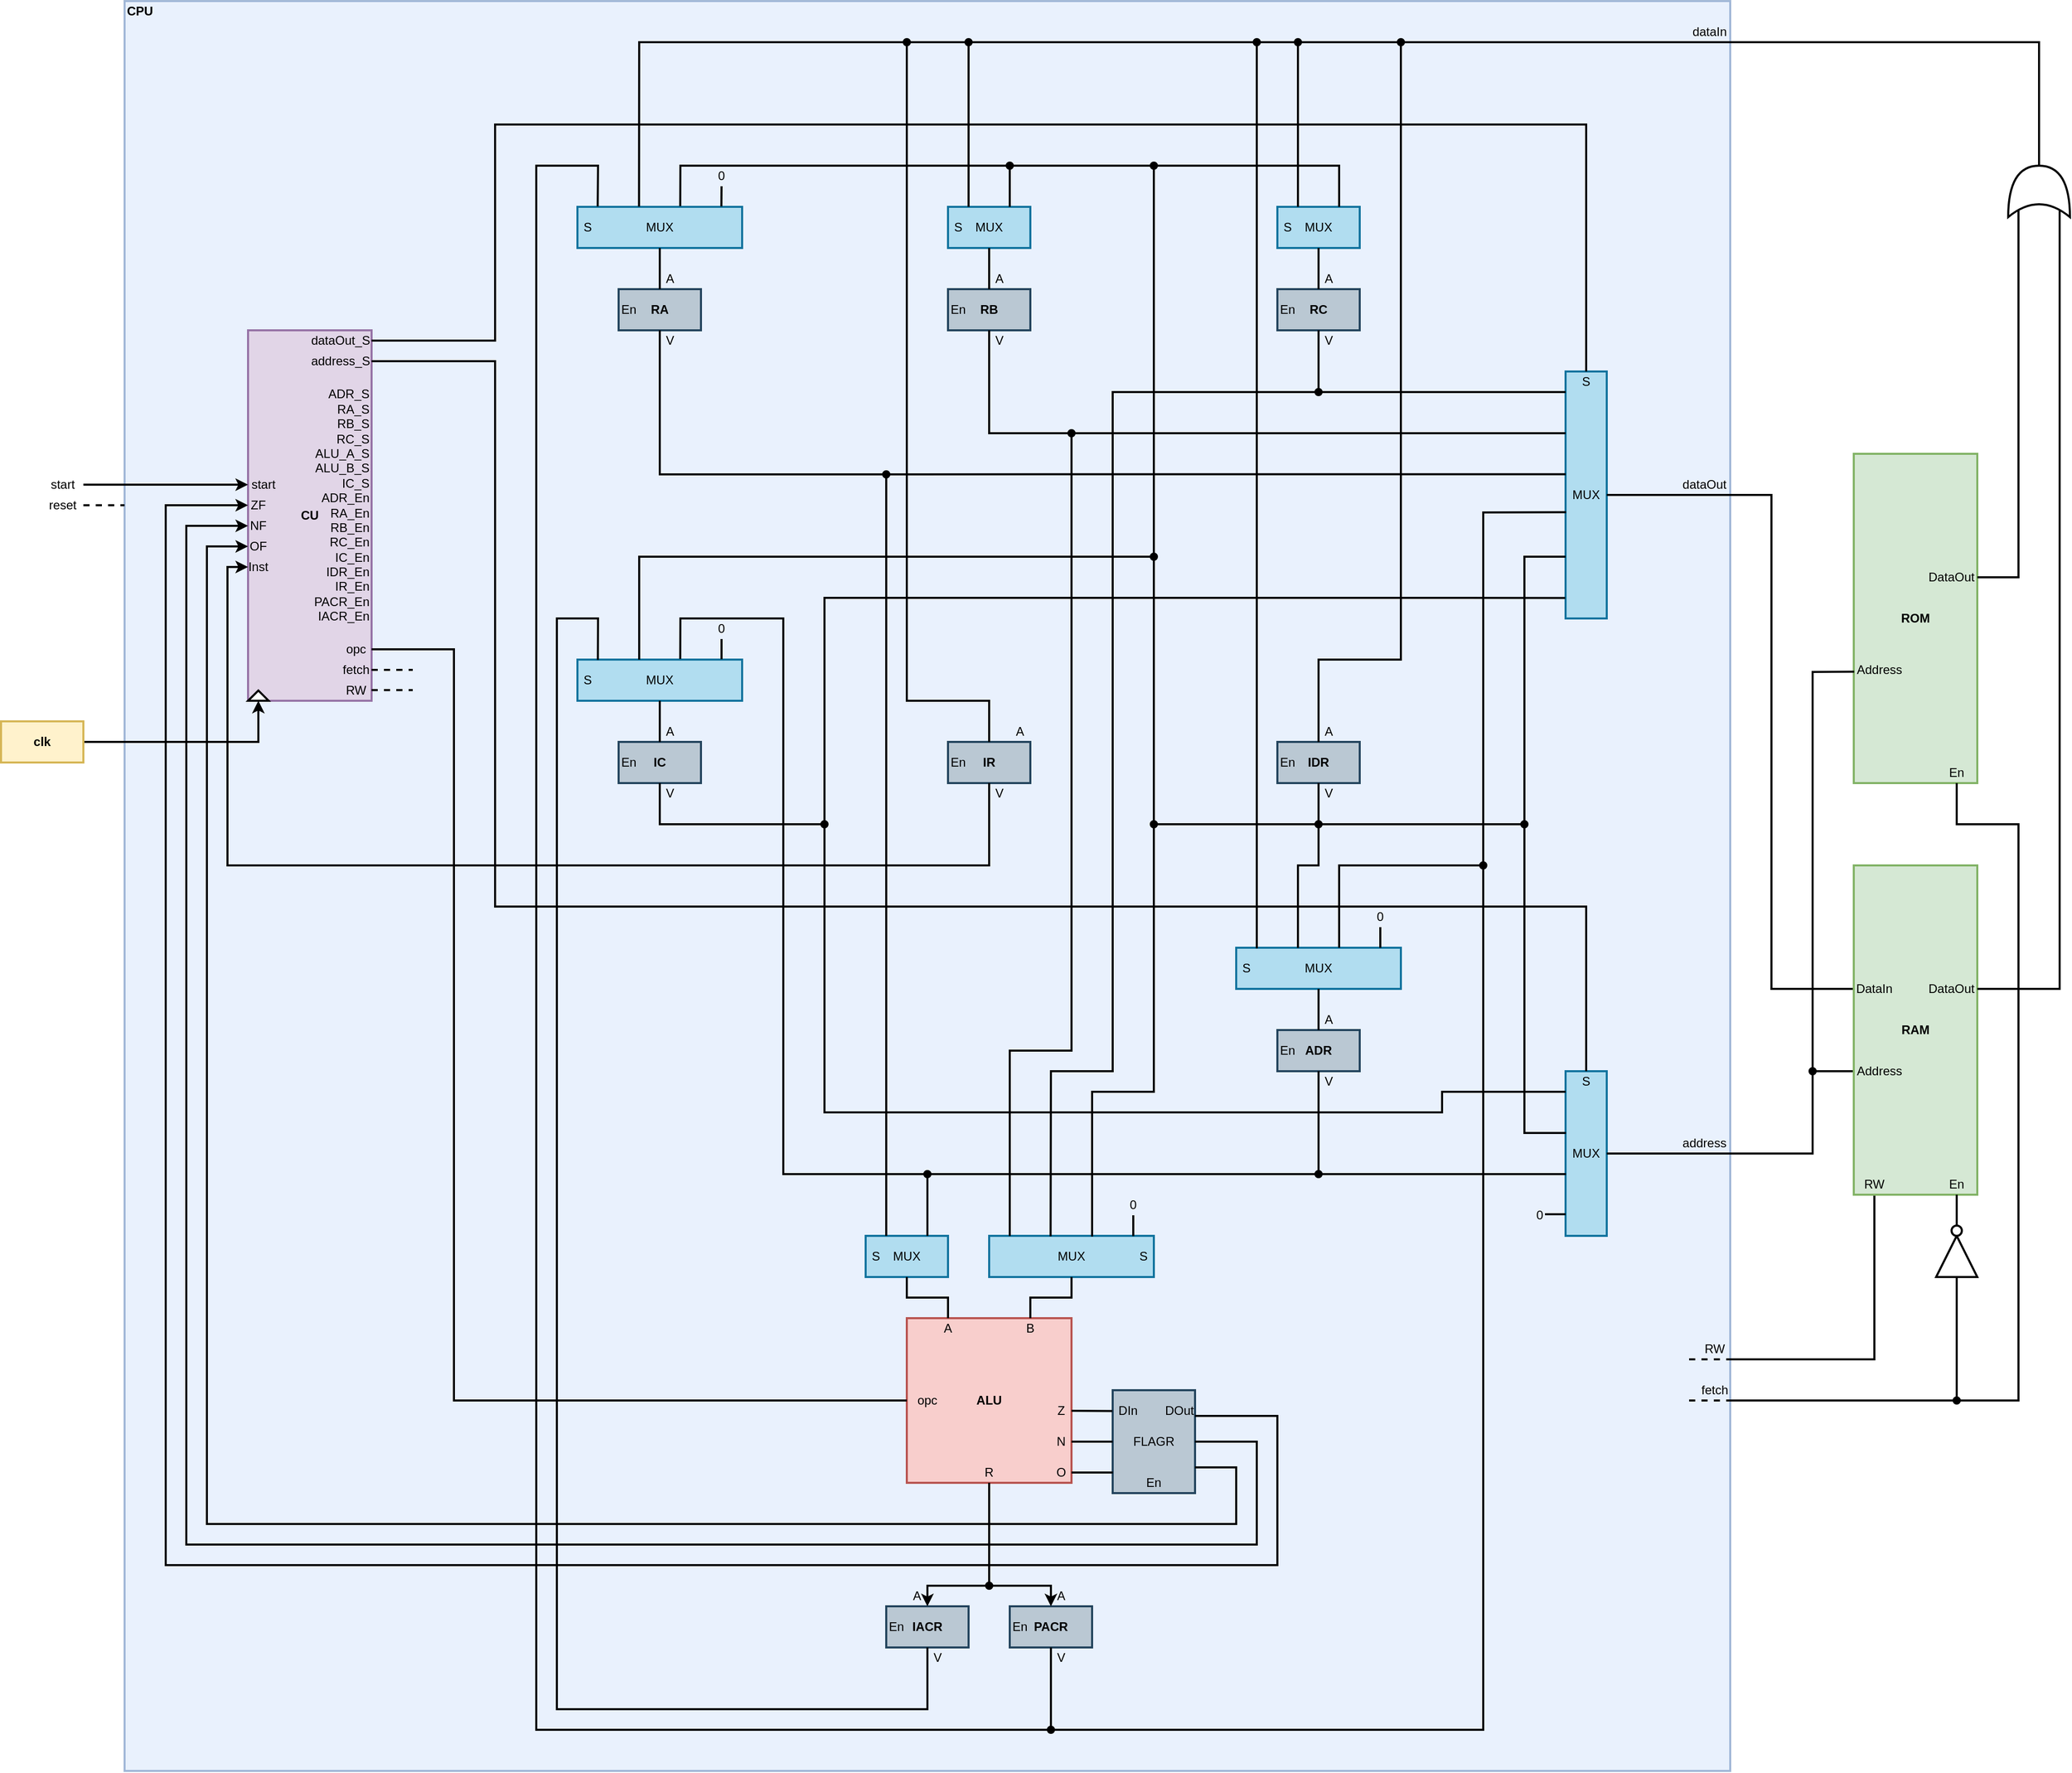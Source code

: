 <mxfile version="14.4.4" type="device"><diagram id="ryRz4POk_qp3t2i8IfM6" name="Page-1"><mxGraphModel dx="3122" dy="-1447" grid="1" gridSize="10" guides="1" tooltips="1" connect="1" arrows="1" fold="1" page="1" pageScale="2" pageWidth="850" pageHeight="1100" math="0" shadow="0"><root><mxCell id="0"/><mxCell id="1" parent="0"/><mxCell id="fBEWL9ri3IQQsQJzQIdk-189" value="" style="rounded=0;whiteSpace=wrap;html=1;fillColor=#dae8fc;strokeColor=#6c8ebf;opacity=60;strokeWidth=2;" parent="1" vertex="1"><mxGeometry x="40" y="2600" width="1560" height="1720" as="geometry"/></mxCell><mxCell id="ibGtZSRie_FV_CzLqUcY-19" value="" style="rounded=0;whiteSpace=wrap;html=1;fillColor=#bac8d3;strokeColor=#23445d;strokeWidth=2;" vertex="1" parent="1"><mxGeometry x="520" y="2880" width="80" height="40" as="geometry"/></mxCell><mxCell id="ibGtZSRie_FV_CzLqUcY-20" value="&lt;b&gt;RA&lt;/b&gt;" style="text;html=1;strokeColor=none;fillColor=none;align=center;verticalAlign=middle;whiteSpace=wrap;rounded=0;strokeWidth=2;" vertex="1" parent="1"><mxGeometry x="540" y="2890" width="40" height="20" as="geometry"/></mxCell><mxCell id="ibGtZSRie_FV_CzLqUcY-21" value="A" style="text;html=1;strokeColor=none;fillColor=none;align=center;verticalAlign=middle;whiteSpace=wrap;rounded=0;strokeWidth=2;" vertex="1" parent="1"><mxGeometry x="550" y="2860" width="40" height="20" as="geometry"/></mxCell><mxCell id="ibGtZSRie_FV_CzLqUcY-23" value="" style="rounded=0;whiteSpace=wrap;html=1;fillColor=#bac8d3;strokeColor=#23445d;strokeWidth=2;" vertex="1" parent="1"><mxGeometry x="840" y="2880" width="80" height="40" as="geometry"/></mxCell><mxCell id="ibGtZSRie_FV_CzLqUcY-24" value="&lt;b&gt;RB&lt;/b&gt;" style="text;html=1;strokeColor=none;fillColor=none;align=center;verticalAlign=middle;whiteSpace=wrap;rounded=0;strokeWidth=2;" vertex="1" parent="1"><mxGeometry x="860" y="2890" width="40" height="20" as="geometry"/></mxCell><mxCell id="ibGtZSRie_FV_CzLqUcY-25" value="A" style="text;html=1;strokeColor=none;fillColor=none;align=center;verticalAlign=middle;whiteSpace=wrap;rounded=0;strokeWidth=2;" vertex="1" parent="1"><mxGeometry x="870" y="2860" width="40" height="20" as="geometry"/></mxCell><mxCell id="ibGtZSRie_FV_CzLqUcY-27" value="" style="rounded=0;whiteSpace=wrap;html=1;fillColor=#bac8d3;strokeColor=#23445d;strokeWidth=2;" vertex="1" parent="1"><mxGeometry x="1160" y="2880" width="80" height="40" as="geometry"/></mxCell><mxCell id="ibGtZSRie_FV_CzLqUcY-28" value="&lt;b&gt;RC&lt;/b&gt;" style="text;html=1;strokeColor=none;fillColor=none;align=center;verticalAlign=middle;whiteSpace=wrap;rounded=0;strokeWidth=2;" vertex="1" parent="1"><mxGeometry x="1180" y="2890" width="40" height="20" as="geometry"/></mxCell><mxCell id="ibGtZSRie_FV_CzLqUcY-29" value="A" style="text;html=1;strokeColor=none;fillColor=none;align=center;verticalAlign=middle;whiteSpace=wrap;rounded=0;strokeWidth=2;" vertex="1" parent="1"><mxGeometry x="1190" y="2860" width="40" height="20" as="geometry"/></mxCell><mxCell id="ibGtZSRie_FV_CzLqUcY-30" value="V" style="text;html=1;strokeColor=none;fillColor=none;align=center;verticalAlign=middle;whiteSpace=wrap;rounded=0;strokeWidth=2;" vertex="1" parent="1"><mxGeometry x="1190" y="2920" width="40" height="20" as="geometry"/></mxCell><mxCell id="ibGtZSRie_FV_CzLqUcY-32" value="V" style="text;html=1;strokeColor=none;fillColor=none;align=center;verticalAlign=middle;whiteSpace=wrap;rounded=0;strokeWidth=2;" vertex="1" parent="1"><mxGeometry x="870" y="2920" width="40" height="20" as="geometry"/></mxCell><mxCell id="ibGtZSRie_FV_CzLqUcY-33" value="V" style="text;html=1;strokeColor=none;fillColor=none;align=center;verticalAlign=middle;whiteSpace=wrap;rounded=0;strokeWidth=2;" vertex="1" parent="1"><mxGeometry x="550" y="2920" width="40" height="20" as="geometry"/></mxCell><mxCell id="ibGtZSRie_FV_CzLqUcY-40" value="" style="rounded=0;whiteSpace=wrap;html=1;fillColor=#bac8d3;strokeColor=#23445d;strokeWidth=2;" vertex="1" parent="1"><mxGeometry x="520" y="3320" width="80" height="40" as="geometry"/></mxCell><mxCell id="ibGtZSRie_FV_CzLqUcY-41" value="&lt;b&gt;IC&lt;/b&gt;" style="text;html=1;strokeColor=none;fillColor=none;align=center;verticalAlign=middle;whiteSpace=wrap;rounded=0;strokeWidth=2;" vertex="1" parent="1"><mxGeometry x="540" y="3330" width="40" height="20" as="geometry"/></mxCell><mxCell id="ibGtZSRie_FV_CzLqUcY-42" value="A" style="text;html=1;strokeColor=none;fillColor=none;align=center;verticalAlign=middle;whiteSpace=wrap;rounded=0;strokeWidth=2;" vertex="1" parent="1"><mxGeometry x="550" y="3300" width="40" height="20" as="geometry"/></mxCell><mxCell id="ibGtZSRie_FV_CzLqUcY-44" value="" style="rounded=0;whiteSpace=wrap;html=1;fillColor=#bac8d3;strokeColor=#23445d;strokeWidth=2;" vertex="1" parent="1"><mxGeometry x="840" y="3320" width="80" height="40" as="geometry"/></mxCell><mxCell id="ibGtZSRie_FV_CzLqUcY-45" value="&lt;b&gt;IR&lt;/b&gt;" style="text;html=1;strokeColor=none;fillColor=none;align=center;verticalAlign=middle;whiteSpace=wrap;rounded=0;strokeWidth=2;" vertex="1" parent="1"><mxGeometry x="860" y="3330" width="40" height="20" as="geometry"/></mxCell><mxCell id="ibGtZSRie_FV_CzLqUcY-46" value="A" style="text;html=1;strokeColor=none;fillColor=none;align=center;verticalAlign=middle;whiteSpace=wrap;rounded=0;strokeWidth=2;" vertex="1" parent="1"><mxGeometry x="890" y="3300" width="40" height="20" as="geometry"/></mxCell><mxCell id="ibGtZSRie_FV_CzLqUcY-48" value="" style="rounded=0;whiteSpace=wrap;html=1;fillColor=#bac8d3;strokeColor=#23445d;strokeWidth=2;" vertex="1" parent="1"><mxGeometry x="1160" y="3320" width="80" height="40" as="geometry"/></mxCell><mxCell id="ibGtZSRie_FV_CzLqUcY-49" value="&lt;b&gt;IDR&lt;/b&gt;" style="text;html=1;strokeColor=none;fillColor=none;align=center;verticalAlign=middle;whiteSpace=wrap;rounded=0;strokeWidth=2;" vertex="1" parent="1"><mxGeometry x="1180" y="3330" width="40" height="20" as="geometry"/></mxCell><mxCell id="ibGtZSRie_FV_CzLqUcY-50" value="A" style="text;html=1;strokeColor=none;fillColor=none;align=center;verticalAlign=middle;whiteSpace=wrap;rounded=0;strokeWidth=2;" vertex="1" parent="1"><mxGeometry x="1190" y="3300" width="40" height="20" as="geometry"/></mxCell><mxCell id="ibGtZSRie_FV_CzLqUcY-60" value="V" style="text;html=1;strokeColor=none;fillColor=none;align=center;verticalAlign=middle;whiteSpace=wrap;rounded=0;strokeWidth=2;" vertex="1" parent="1"><mxGeometry x="1190" y="3360" width="40" height="20" as="geometry"/></mxCell><mxCell id="ibGtZSRie_FV_CzLqUcY-61" value="V" style="text;html=1;strokeColor=none;fillColor=none;align=center;verticalAlign=middle;whiteSpace=wrap;rounded=0;strokeWidth=2;" vertex="1" parent="1"><mxGeometry x="870" y="3360" width="40" height="20" as="geometry"/></mxCell><mxCell id="ibGtZSRie_FV_CzLqUcY-62" value="V" style="text;html=1;strokeColor=none;fillColor=none;align=center;verticalAlign=middle;whiteSpace=wrap;rounded=0;strokeWidth=2;" vertex="1" parent="1"><mxGeometry x="550" y="3360" width="40" height="20" as="geometry"/></mxCell><mxCell id="ibGtZSRie_FV_CzLqUcY-63" value="" style="rounded=0;whiteSpace=wrap;html=1;fillColor=#bac8d3;strokeColor=#23445d;strokeWidth=2;" vertex="1" parent="1"><mxGeometry x="1160" y="3600" width="80" height="40" as="geometry"/></mxCell><mxCell id="ibGtZSRie_FV_CzLqUcY-64" value="&lt;b&gt;ADR&lt;/b&gt;" style="text;html=1;strokeColor=none;fillColor=none;align=center;verticalAlign=middle;whiteSpace=wrap;rounded=0;strokeWidth=2;" vertex="1" parent="1"><mxGeometry x="1180" y="3610" width="40" height="20" as="geometry"/></mxCell><mxCell id="ibGtZSRie_FV_CzLqUcY-65" value="A" style="text;html=1;strokeColor=none;fillColor=none;align=center;verticalAlign=middle;whiteSpace=wrap;rounded=0;strokeWidth=2;" vertex="1" parent="1"><mxGeometry x="1190" y="3580" width="40" height="20" as="geometry"/></mxCell><mxCell id="ibGtZSRie_FV_CzLqUcY-69" value="V" style="text;html=1;strokeColor=none;fillColor=none;align=center;verticalAlign=middle;whiteSpace=wrap;rounded=0;strokeWidth=2;" vertex="1" parent="1"><mxGeometry x="1190" y="3640" width="40" height="20" as="geometry"/></mxCell><mxCell id="ibGtZSRie_FV_CzLqUcY-70" value="" style="rounded=0;whiteSpace=wrap;html=1;fillColor=#f8cecc;strokeColor=#b85450;strokeWidth=2;" vertex="1" parent="1"><mxGeometry x="800" y="3880" width="160" height="160" as="geometry"/></mxCell><mxCell id="ibGtZSRie_FV_CzLqUcY-71" value="&lt;b&gt;ALU&lt;/b&gt;" style="text;html=1;strokeColor=none;fillColor=none;align=center;verticalAlign=middle;whiteSpace=wrap;rounded=0;strokeWidth=2;" vertex="1" parent="1"><mxGeometry x="860" y="3950" width="40" height="20" as="geometry"/></mxCell><mxCell id="ibGtZSRie_FV_CzLqUcY-72" value="A" style="text;html=1;strokeColor=none;fillColor=none;align=center;verticalAlign=middle;whiteSpace=wrap;rounded=0;strokeWidth=2;" vertex="1" parent="1"><mxGeometry x="820" y="3880" width="40" height="20" as="geometry"/></mxCell><mxCell id="ibGtZSRie_FV_CzLqUcY-73" value="B" style="text;html=1;strokeColor=none;fillColor=none;align=center;verticalAlign=middle;whiteSpace=wrap;rounded=0;strokeWidth=2;" vertex="1" parent="1"><mxGeometry x="900" y="3880" width="40" height="20" as="geometry"/></mxCell><mxCell id="ibGtZSRie_FV_CzLqUcY-74" value="opc" style="text;html=1;strokeColor=none;fillColor=none;align=center;verticalAlign=middle;whiteSpace=wrap;rounded=0;strokeWidth=2;" vertex="1" parent="1"><mxGeometry x="800" y="3950" width="40" height="20" as="geometry"/></mxCell><mxCell id="ibGtZSRie_FV_CzLqUcY-75" value="R" style="text;html=1;strokeColor=none;fillColor=none;align=center;verticalAlign=middle;whiteSpace=wrap;rounded=0;strokeWidth=2;" vertex="1" parent="1"><mxGeometry x="860" y="4020" width="40" height="20" as="geometry"/></mxCell><mxCell id="ibGtZSRie_FV_CzLqUcY-76" value="Z" style="text;html=1;strokeColor=none;fillColor=none;align=center;verticalAlign=middle;whiteSpace=wrap;rounded=0;strokeWidth=2;" vertex="1" parent="1"><mxGeometry x="940" y="3960" width="20" height="20" as="geometry"/></mxCell><mxCell id="ibGtZSRie_FV_CzLqUcY-77" value="N" style="text;html=1;strokeColor=none;fillColor=none;align=center;verticalAlign=middle;whiteSpace=wrap;rounded=0;strokeWidth=2;" vertex="1" parent="1"><mxGeometry x="940" y="3990" width="20" height="20" as="geometry"/></mxCell><mxCell id="ibGtZSRie_FV_CzLqUcY-78" value="O" style="text;html=1;strokeColor=none;fillColor=none;align=center;verticalAlign=middle;whiteSpace=wrap;rounded=0;strokeWidth=2;" vertex="1" parent="1"><mxGeometry x="940" y="4020" width="20" height="20" as="geometry"/></mxCell><mxCell id="ibGtZSRie_FV_CzLqUcY-79" value="" style="rounded=0;whiteSpace=wrap;html=1;fillColor=#bac8d3;strokeColor=#23445d;strokeWidth=2;" vertex="1" parent="1"><mxGeometry x="1000" y="3950" width="80" height="100" as="geometry"/></mxCell><mxCell id="ibGtZSRie_FV_CzLqUcY-80" value="" style="endArrow=none;html=1;entryX=0.002;entryY=0.8;entryDx=0;entryDy=0;entryPerimeter=0;strokeWidth=2;" edge="1" parent="1" source="ibGtZSRie_FV_CzLqUcY-78" target="ibGtZSRie_FV_CzLqUcY-79"><mxGeometry width="50" height="50" relative="1" as="geometry"><mxPoint x="970" y="4010" as="sourcePoint"/><mxPoint x="1020" y="3960" as="targetPoint"/></mxGeometry></mxCell><mxCell id="ibGtZSRie_FV_CzLqUcY-81" value="" style="endArrow=none;html=1;exitX=1;exitY=0.5;exitDx=0;exitDy=0;entryX=0;entryY=0.5;entryDx=0;entryDy=0;strokeWidth=2;" edge="1" parent="1" source="ibGtZSRie_FV_CzLqUcY-77" target="ibGtZSRie_FV_CzLqUcY-79"><mxGeometry width="50" height="50" relative="1" as="geometry"><mxPoint x="1030" y="4010" as="sourcePoint"/><mxPoint x="1080" y="3960" as="targetPoint"/></mxGeometry></mxCell><mxCell id="ibGtZSRie_FV_CzLqUcY-82" value="" style="endArrow=none;html=1;exitX=1;exitY=0.5;exitDx=0;exitDy=0;entryX=-0.004;entryY=0.202;entryDx=0;entryDy=0;entryPerimeter=0;strokeWidth=2;" edge="1" parent="1" source="ibGtZSRie_FV_CzLqUcY-76" target="ibGtZSRie_FV_CzLqUcY-79"><mxGeometry width="50" height="50" relative="1" as="geometry"><mxPoint x="1030" y="4010" as="sourcePoint"/><mxPoint x="1080" y="3960" as="targetPoint"/></mxGeometry></mxCell><mxCell id="ibGtZSRie_FV_CzLqUcY-83" value="FLAGR" style="text;html=1;strokeColor=none;fillColor=none;align=center;verticalAlign=middle;whiteSpace=wrap;rounded=0;strokeWidth=2;" vertex="1" parent="1"><mxGeometry x="1020" y="3990" width="40" height="20" as="geometry"/></mxCell><mxCell id="ibGtZSRie_FV_CzLqUcY-87" value="DIn" style="text;html=1;strokeColor=none;fillColor=none;align=center;verticalAlign=middle;whiteSpace=wrap;rounded=0;strokeWidth=2;" vertex="1" parent="1"><mxGeometry x="1000" y="3960" width="30" height="20" as="geometry"/></mxCell><mxCell id="ibGtZSRie_FV_CzLqUcY-88" value="DOut" style="text;html=1;strokeColor=none;fillColor=none;align=center;verticalAlign=middle;whiteSpace=wrap;rounded=0;strokeWidth=2;" vertex="1" parent="1"><mxGeometry x="1050" y="3960" width="30" height="20" as="geometry"/></mxCell><mxCell id="ibGtZSRie_FV_CzLqUcY-89" value="" style="rounded=0;whiteSpace=wrap;html=1;fillColor=#b1ddf0;strokeColor=#10739e;strokeWidth=2;" vertex="1" parent="1"><mxGeometry x="760" y="3800" width="80" height="40" as="geometry"/></mxCell><mxCell id="ibGtZSRie_FV_CzLqUcY-90" value="MUX" style="text;html=1;strokeColor=none;fillColor=none;align=center;verticalAlign=middle;whiteSpace=wrap;rounded=0;strokeWidth=2;" vertex="1" parent="1"><mxGeometry x="780" y="3810" width="40" height="20" as="geometry"/></mxCell><mxCell id="ibGtZSRie_FV_CzLqUcY-91" value="S" style="text;html=1;strokeColor=none;fillColor=none;align=center;verticalAlign=middle;whiteSpace=wrap;rounded=0;strokeWidth=2;" vertex="1" parent="1"><mxGeometry x="750" y="3810" width="40" height="20" as="geometry"/></mxCell><mxCell id="ibGtZSRie_FV_CzLqUcY-95" value="" style="rounded=0;whiteSpace=wrap;html=1;fillColor=#b1ddf0;strokeColor=#10739e;strokeWidth=2;" vertex="1" parent="1"><mxGeometry x="840" y="2800" width="80" height="40" as="geometry"/></mxCell><mxCell id="ibGtZSRie_FV_CzLqUcY-96" value="MUX" style="text;html=1;strokeColor=none;fillColor=none;align=center;verticalAlign=middle;whiteSpace=wrap;rounded=0;strokeWidth=2;" vertex="1" parent="1"><mxGeometry x="860" y="2810" width="40" height="20" as="geometry"/></mxCell><mxCell id="ibGtZSRie_FV_CzLqUcY-97" value="S" style="text;html=1;strokeColor=none;fillColor=none;align=center;verticalAlign=middle;whiteSpace=wrap;rounded=0;strokeWidth=2;" vertex="1" parent="1"><mxGeometry x="830" y="2810" width="40" height="20" as="geometry"/></mxCell><mxCell id="ibGtZSRie_FV_CzLqUcY-98" value="" style="rounded=0;whiteSpace=wrap;html=1;fillColor=#b1ddf0;strokeColor=#10739e;strokeWidth=2;" vertex="1" parent="1"><mxGeometry x="1160" y="2800" width="80" height="40" as="geometry"/></mxCell><mxCell id="ibGtZSRie_FV_CzLqUcY-99" value="MUX" style="text;html=1;strokeColor=none;fillColor=none;align=center;verticalAlign=middle;whiteSpace=wrap;rounded=0;strokeWidth=2;" vertex="1" parent="1"><mxGeometry x="1180" y="2810" width="40" height="20" as="geometry"/></mxCell><mxCell id="ibGtZSRie_FV_CzLqUcY-100" value="S" style="text;html=1;strokeColor=none;fillColor=none;align=center;verticalAlign=middle;whiteSpace=wrap;rounded=0;strokeWidth=2;" vertex="1" parent="1"><mxGeometry x="1150" y="2810" width="40" height="20" as="geometry"/></mxCell><mxCell id="ibGtZSRie_FV_CzLqUcY-101" value="" style="rounded=0;whiteSpace=wrap;html=1;fillColor=#b1ddf0;strokeColor=#10739e;strokeWidth=2;" vertex="1" parent="1"><mxGeometry x="480" y="2800" width="160" height="40" as="geometry"/></mxCell><mxCell id="ibGtZSRie_FV_CzLqUcY-102" value="MUX" style="text;html=1;strokeColor=none;fillColor=none;align=center;verticalAlign=middle;whiteSpace=wrap;rounded=0;strokeWidth=2;" vertex="1" parent="1"><mxGeometry x="540" y="2810" width="40" height="20" as="geometry"/></mxCell><mxCell id="ibGtZSRie_FV_CzLqUcY-103" value="S" style="text;html=1;strokeColor=none;fillColor=none;align=center;verticalAlign=middle;whiteSpace=wrap;rounded=0;strokeWidth=2;" vertex="1" parent="1"><mxGeometry x="470" y="2810" width="40" height="20" as="geometry"/></mxCell><mxCell id="ibGtZSRie_FV_CzLqUcY-104" value="" style="rounded=0;whiteSpace=wrap;html=1;fillColor=#b1ddf0;strokeColor=#10739e;strokeWidth=2;" vertex="1" parent="1"><mxGeometry x="1440" y="2960" width="40" height="240" as="geometry"/></mxCell><mxCell id="ibGtZSRie_FV_CzLqUcY-105" value="" style="rounded=0;whiteSpace=wrap;html=1;fillColor=#b1ddf0;strokeColor=#10739e;strokeWidth=2;" vertex="1" parent="1"><mxGeometry x="1440" y="3640" width="40" height="160" as="geometry"/></mxCell><mxCell id="ibGtZSRie_FV_CzLqUcY-106" value="MUX" style="text;html=1;strokeColor=none;fillColor=none;align=center;verticalAlign=middle;whiteSpace=wrap;rounded=0;strokeWidth=2;" vertex="1" parent="1"><mxGeometry x="1440" y="3070" width="40" height="20" as="geometry"/></mxCell><mxCell id="ibGtZSRie_FV_CzLqUcY-107" value="MUX" style="text;html=1;strokeColor=none;fillColor=none;align=center;verticalAlign=middle;whiteSpace=wrap;rounded=0;strokeWidth=2;" vertex="1" parent="1"><mxGeometry x="1440" y="3710" width="40" height="20" as="geometry"/></mxCell><mxCell id="ibGtZSRie_FV_CzLqUcY-108" value="S" style="text;html=1;strokeColor=none;fillColor=none;align=center;verticalAlign=middle;whiteSpace=wrap;rounded=0;strokeWidth=2;" vertex="1" parent="1"><mxGeometry x="1440" y="2960" width="40" height="20" as="geometry"/></mxCell><mxCell id="ibGtZSRie_FV_CzLqUcY-109" value="S" style="text;html=1;strokeColor=none;fillColor=none;align=center;verticalAlign=middle;whiteSpace=wrap;rounded=0;strokeWidth=2;" vertex="1" parent="1"><mxGeometry x="1440" y="3640" width="40" height="20" as="geometry"/></mxCell><mxCell id="ibGtZSRie_FV_CzLqUcY-110" value="" style="endArrow=none;html=1;strokeColor=#000000;entryX=0.5;entryY=1;entryDx=0;entryDy=0;strokeWidth=2;" edge="1" parent="1" target="ibGtZSRie_FV_CzLqUcY-98"><mxGeometry width="50" height="50" relative="1" as="geometry"><mxPoint x="1200" y="2880" as="sourcePoint"/><mxPoint x="1150" y="3160" as="targetPoint"/></mxGeometry></mxCell><mxCell id="ibGtZSRie_FV_CzLqUcY-112" value="" style="endArrow=none;html=1;strokeColor=#000000;exitX=0.5;exitY=1;exitDx=0;exitDy=0;entryX=0.25;entryY=1;entryDx=0;entryDy=0;strokeWidth=2;" edge="1" parent="1" source="ibGtZSRie_FV_CzLqUcY-95" target="ibGtZSRie_FV_CzLqUcY-25"><mxGeometry width="50" height="50" relative="1" as="geometry"><mxPoint x="1150" y="3200" as="sourcePoint"/><mxPoint x="1200" y="3150" as="targetPoint"/></mxGeometry></mxCell><mxCell id="ibGtZSRie_FV_CzLqUcY-113" value="" style="endArrow=none;html=1;strokeColor=#000000;exitX=0.5;exitY=1;exitDx=0;exitDy=0;entryX=0.25;entryY=1;entryDx=0;entryDy=0;strokeWidth=2;" edge="1" parent="1" source="ibGtZSRie_FV_CzLqUcY-101" target="ibGtZSRie_FV_CzLqUcY-21"><mxGeometry width="50" height="50" relative="1" as="geometry"><mxPoint x="1150" y="3200" as="sourcePoint"/><mxPoint x="1200" y="3150" as="targetPoint"/></mxGeometry></mxCell><mxCell id="ibGtZSRie_FV_CzLqUcY-118" value="" style="rounded=0;whiteSpace=wrap;html=1;fillColor=#b1ddf0;strokeColor=#10739e;strokeWidth=2;" vertex="1" parent="1"><mxGeometry x="1120" y="3520" width="160" height="40" as="geometry"/></mxCell><mxCell id="ibGtZSRie_FV_CzLqUcY-119" value="MUX" style="text;html=1;strokeColor=none;fillColor=none;align=center;verticalAlign=middle;whiteSpace=wrap;rounded=0;strokeWidth=2;" vertex="1" parent="1"><mxGeometry x="1180" y="3530" width="40" height="20" as="geometry"/></mxCell><mxCell id="ibGtZSRie_FV_CzLqUcY-120" value="S" style="text;html=1;strokeColor=none;fillColor=none;align=center;verticalAlign=middle;whiteSpace=wrap;rounded=0;strokeWidth=2;" vertex="1" parent="1"><mxGeometry x="1110" y="3530" width="40" height="20" as="geometry"/></mxCell><mxCell id="ibGtZSRie_FV_CzLqUcY-121" value="" style="endArrow=none;html=1;strokeColor=#000000;exitX=0.5;exitY=1;exitDx=0;exitDy=0;entryX=0.25;entryY=1;entryDx=0;entryDy=0;strokeWidth=2;" edge="1" parent="1" source="ibGtZSRie_FV_CzLqUcY-118"><mxGeometry width="50" height="50" relative="1" as="geometry"><mxPoint x="1790" y="3920" as="sourcePoint"/><mxPoint x="1200" y="3600.0" as="targetPoint"/></mxGeometry></mxCell><mxCell id="ibGtZSRie_FV_CzLqUcY-123" value="" style="rounded=0;whiteSpace=wrap;html=1;fillColor=#b1ddf0;strokeColor=#10739e;strokeWidth=2;" vertex="1" parent="1"><mxGeometry x="480" y="3240" width="160" height="40" as="geometry"/></mxCell><mxCell id="ibGtZSRie_FV_CzLqUcY-124" value="MUX" style="text;html=1;strokeColor=none;fillColor=none;align=center;verticalAlign=middle;whiteSpace=wrap;rounded=0;strokeWidth=2;" vertex="1" parent="1"><mxGeometry x="540" y="3250" width="40" height="20" as="geometry"/></mxCell><mxCell id="ibGtZSRie_FV_CzLqUcY-125" value="S" style="text;html=1;strokeColor=none;fillColor=none;align=center;verticalAlign=middle;whiteSpace=wrap;rounded=0;strokeWidth=2;" vertex="1" parent="1"><mxGeometry x="470" y="3250" width="40" height="20" as="geometry"/></mxCell><mxCell id="ibGtZSRie_FV_CzLqUcY-126" value="" style="endArrow=none;html=1;strokeColor=#000000;exitX=0.5;exitY=1;exitDx=0;exitDy=0;entryX=0.25;entryY=1;entryDx=0;entryDy=0;strokeWidth=2;" edge="1" parent="1" source="ibGtZSRie_FV_CzLqUcY-123"><mxGeometry width="50" height="50" relative="1" as="geometry"><mxPoint x="1150" y="3640" as="sourcePoint"/><mxPoint x="560" y="3320.0" as="targetPoint"/></mxGeometry></mxCell><mxCell id="ibGtZSRie_FV_CzLqUcY-127" value="" style="rounded=0;whiteSpace=wrap;html=1;fillColor=#b1ddf0;strokeColor=#10739e;strokeWidth=2;" vertex="1" parent="1"><mxGeometry x="880" y="3800" width="160" height="40" as="geometry"/></mxCell><mxCell id="ibGtZSRie_FV_CzLqUcY-128" value="MUX" style="text;html=1;strokeColor=none;fillColor=none;align=center;verticalAlign=middle;whiteSpace=wrap;rounded=0;strokeWidth=2;" vertex="1" parent="1"><mxGeometry x="940" y="3810" width="40" height="20" as="geometry"/></mxCell><mxCell id="ibGtZSRie_FV_CzLqUcY-129" value="S" style="text;html=1;strokeColor=none;fillColor=none;align=center;verticalAlign=middle;whiteSpace=wrap;rounded=0;strokeWidth=2;" vertex="1" parent="1"><mxGeometry x="1010" y="3810" width="40" height="20" as="geometry"/></mxCell><mxCell id="ibGtZSRie_FV_CzLqUcY-130" value="" style="endArrow=none;html=1;strokeColor=#000000;exitX=0.5;exitY=1;exitDx=0;exitDy=0;entryX=0.5;entryY=0;entryDx=0;entryDy=0;rounded=0;strokeWidth=2;" edge="1" parent="1" source="ibGtZSRie_FV_CzLqUcY-89" target="ibGtZSRie_FV_CzLqUcY-72"><mxGeometry width="50" height="50" relative="1" as="geometry"><mxPoint x="1150" y="3700" as="sourcePoint"/><mxPoint x="1200" y="3650" as="targetPoint"/><Array as="points"><mxPoint x="800" y="3860"/><mxPoint x="840" y="3860"/></Array></mxGeometry></mxCell><mxCell id="ibGtZSRie_FV_CzLqUcY-131" value="" style="endArrow=none;html=1;strokeColor=#000000;exitX=0.5;exitY=1;exitDx=0;exitDy=0;entryX=0.5;entryY=0;entryDx=0;entryDy=0;rounded=0;strokeWidth=2;" edge="1" parent="1" source="ibGtZSRie_FV_CzLqUcY-127" target="ibGtZSRie_FV_CzLqUcY-73"><mxGeometry width="50" height="50" relative="1" as="geometry"><mxPoint x="1150" y="3700" as="sourcePoint"/><mxPoint x="1200" y="3650" as="targetPoint"/><Array as="points"><mxPoint x="960" y="3860"/><mxPoint x="920" y="3860"/></Array></mxGeometry></mxCell><mxCell id="ibGtZSRie_FV_CzLqUcY-132" value="" style="endArrow=none;html=1;strokeColor=#000000;exitX=1;exitY=0.5;exitDx=0;exitDy=0;entryX=0;entryY=0.5;entryDx=0;entryDy=0;rounded=0;strokeWidth=2;" edge="1" parent="1" source="ibGtZSRie_FV_CzLqUcY-107" target="ibGtZSRie_FV_CzLqUcY-246"><mxGeometry width="50" height="50" relative="1" as="geometry"><mxPoint x="1150" y="3510" as="sourcePoint"/><mxPoint x="1640" y="3720" as="targetPoint"/><Array as="points"><mxPoint x="1680" y="3720"/><mxPoint x="1680" y="3640"/></Array></mxGeometry></mxCell><mxCell id="ibGtZSRie_FV_CzLqUcY-133" value="" style="endArrow=none;html=1;strokeColor=#000000;exitX=1;exitY=0.5;exitDx=0;exitDy=0;entryX=0;entryY=0.5;entryDx=0;entryDy=0;rounded=0;strokeWidth=2;" edge="1" parent="1" source="ibGtZSRie_FV_CzLqUcY-106" target="ibGtZSRie_FV_CzLqUcY-245"><mxGeometry width="50" height="50" relative="1" as="geometry"><mxPoint x="1150" y="3510" as="sourcePoint"/><mxPoint x="1720" y="3160" as="targetPoint"/><Array as="points"><mxPoint x="1640" y="3080"/><mxPoint x="1640" y="3160"/><mxPoint x="1640" y="3560"/></Array></mxGeometry></mxCell><mxCell id="ibGtZSRie_FV_CzLqUcY-134" value="dataOut" style="text;html=1;strokeColor=none;fillColor=none;align=center;verticalAlign=middle;whiteSpace=wrap;rounded=0;strokeWidth=2;" vertex="1" parent="1"><mxGeometry x="1550" y="3060" width="50" height="20" as="geometry"/></mxCell><mxCell id="ibGtZSRie_FV_CzLqUcY-135" value="address" style="text;html=1;strokeColor=none;fillColor=none;align=center;verticalAlign=middle;whiteSpace=wrap;rounded=0;strokeWidth=2;" vertex="1" parent="1"><mxGeometry x="1550" y="3700" width="50" height="20" as="geometry"/></mxCell><mxCell id="ibGtZSRie_FV_CzLqUcY-136" value="" style="rounded=0;whiteSpace=wrap;html=1;fillColor=#e1d5e7;strokeColor=#9673a6;strokeWidth=2;" vertex="1" parent="1"><mxGeometry x="160" y="2920" width="120" height="360" as="geometry"/></mxCell><mxCell id="ibGtZSRie_FV_CzLqUcY-138" value="dataOut_S" style="text;html=1;strokeColor=none;fillColor=none;align=center;verticalAlign=middle;whiteSpace=wrap;rounded=0;strokeWidth=2;" vertex="1" parent="1"><mxGeometry x="220" y="2920" width="60" height="20" as="geometry"/></mxCell><mxCell id="ibGtZSRie_FV_CzLqUcY-139" value="address_S" style="text;html=1;strokeColor=none;fillColor=none;align=center;verticalAlign=middle;whiteSpace=wrap;rounded=0;strokeWidth=2;" vertex="1" parent="1"><mxGeometry x="220" y="2940" width="60" height="20" as="geometry"/></mxCell><mxCell id="ibGtZSRie_FV_CzLqUcY-140" value="opc" style="text;html=1;strokeColor=none;fillColor=none;align=center;verticalAlign=middle;whiteSpace=wrap;rounded=0;strokeWidth=2;" vertex="1" parent="1"><mxGeometry x="250" y="3220" width="30" height="20" as="geometry"/></mxCell><mxCell id="ibGtZSRie_FV_CzLqUcY-141" value="RW" style="text;html=1;strokeColor=none;fillColor=none;align=center;verticalAlign=middle;whiteSpace=wrap;rounded=0;strokeWidth=2;" vertex="1" parent="1"><mxGeometry x="250" y="3260" width="30" height="20" as="geometry"/></mxCell><mxCell id="ibGtZSRie_FV_CzLqUcY-142" value="fetch" style="text;html=1;strokeColor=none;fillColor=none;align=center;verticalAlign=middle;whiteSpace=wrap;rounded=0;strokeWidth=2;" vertex="1" parent="1"><mxGeometry x="250" y="3240" width="30" height="20" as="geometry"/></mxCell><mxCell id="ibGtZSRie_FV_CzLqUcY-143" value="&lt;div&gt;ADR_S&lt;/div&gt;&lt;div&gt;RA_S&lt;/div&gt;&lt;div&gt;RB_S&lt;/div&gt;&lt;div&gt;RC_S&lt;/div&gt;&lt;div&gt;ALU_A_S&lt;/div&gt;&lt;div&gt;ALU_B_S&lt;/div&gt;&lt;div&gt;IC_S&lt;/div&gt;&lt;div&gt;ADR_En&lt;/div&gt;&lt;div&gt;RA_En&lt;/div&gt;&lt;div&gt;RB_En&lt;/div&gt;&lt;div&gt;RC_En&lt;/div&gt;&lt;div&gt;IC_En&lt;/div&gt;&lt;div&gt;IDR_En&lt;/div&gt;&lt;div&gt;IR_En&lt;/div&gt;&lt;div&gt;PACR_En&lt;/div&gt;&lt;div&gt;IACR_En&lt;/div&gt;" style="text;html=1;strokeColor=none;fillColor=none;align=right;verticalAlign=middle;whiteSpace=wrap;rounded=0;strokeWidth=2;" vertex="1" parent="1"><mxGeometry x="200" y="2970" width="80" height="240" as="geometry"/></mxCell><mxCell id="ibGtZSRie_FV_CzLqUcY-144" value="&lt;b&gt;CU&lt;/b&gt;" style="text;html=1;strokeColor=none;fillColor=none;align=center;verticalAlign=middle;whiteSpace=wrap;rounded=0;strokeWidth=2;" vertex="1" parent="1"><mxGeometry x="200" y="3090" width="40" height="20" as="geometry"/></mxCell><mxCell id="ibGtZSRie_FV_CzLqUcY-145" value="Inst" style="text;html=1;strokeColor=none;fillColor=none;align=center;verticalAlign=middle;whiteSpace=wrap;rounded=0;strokeWidth=2;" vertex="1" parent="1"><mxGeometry x="160" y="3140" width="20" height="20" as="geometry"/></mxCell><mxCell id="ibGtZSRie_FV_CzLqUcY-146" value="OF" style="text;html=1;strokeColor=none;fillColor=none;align=center;verticalAlign=middle;whiteSpace=wrap;rounded=0;strokeWidth=2;" vertex="1" parent="1"><mxGeometry x="160" y="3120" width="20" height="20" as="geometry"/></mxCell><mxCell id="ibGtZSRie_FV_CzLqUcY-147" value="NF" style="text;html=1;strokeColor=none;fillColor=none;align=center;verticalAlign=middle;whiteSpace=wrap;rounded=0;strokeWidth=2;" vertex="1" parent="1"><mxGeometry x="160" y="3100" width="20" height="20" as="geometry"/></mxCell><mxCell id="ibGtZSRie_FV_CzLqUcY-148" value="ZF" style="text;html=1;strokeColor=none;fillColor=none;align=center;verticalAlign=middle;whiteSpace=wrap;rounded=0;strokeWidth=2;" vertex="1" parent="1"><mxGeometry x="160" y="3080" width="20" height="20" as="geometry"/></mxCell><mxCell id="ibGtZSRie_FV_CzLqUcY-149" value="start" style="text;html=1;strokeColor=none;fillColor=none;align=center;verticalAlign=middle;whiteSpace=wrap;rounded=0;strokeWidth=2;" vertex="1" parent="1"><mxGeometry x="160" y="3060" width="30" height="20" as="geometry"/></mxCell><mxCell id="ibGtZSRie_FV_CzLqUcY-150" value="" style="triangle;whiteSpace=wrap;html=1;direction=north;strokeWidth=2;" vertex="1" parent="1"><mxGeometry x="160" y="3270" width="20" height="10" as="geometry"/></mxCell><mxCell id="ibGtZSRie_FV_CzLqUcY-151" value="" style="endArrow=none;html=1;entryX=1;entryY=0.25;entryDx=0;entryDy=0;exitX=0;exitY=0.5;exitDx=0;exitDy=0;rounded=0;startArrow=classic;startFill=1;strokeWidth=2;" edge="1" parent="1" source="ibGtZSRie_FV_CzLqUcY-148" target="ibGtZSRie_FV_CzLqUcY-79"><mxGeometry width="50" height="50" relative="1" as="geometry"><mxPoint x="1200" y="3975" as="sourcePoint"/><mxPoint x="900" y="3770" as="targetPoint"/><Array as="points"><mxPoint x="80" y="3090"/><mxPoint x="80" y="4120"/><mxPoint x="1160" y="4120"/><mxPoint x="1160" y="3975"/></Array></mxGeometry></mxCell><mxCell id="ibGtZSRie_FV_CzLqUcY-152" value="" style="endArrow=none;html=1;entryX=1;entryY=0.5;entryDx=0;entryDy=0;exitX=0;exitY=0.5;exitDx=0;exitDy=0;rounded=0;startArrow=classic;startFill=1;strokeWidth=2;" edge="1" parent="1" source="ibGtZSRie_FV_CzLqUcY-147" target="ibGtZSRie_FV_CzLqUcY-79"><mxGeometry width="50" height="50" relative="1" as="geometry"><mxPoint x="170" y="3100" as="sourcePoint"/><mxPoint x="1090" y="3985" as="targetPoint"/><Array as="points"><mxPoint x="100" y="3110"/><mxPoint x="100" y="4100"/><mxPoint x="1140" y="4100"/><mxPoint x="1140" y="4000"/></Array></mxGeometry></mxCell><mxCell id="ibGtZSRie_FV_CzLqUcY-153" value="" style="endArrow=none;html=1;entryX=1;entryY=0.75;entryDx=0;entryDy=0;exitX=0;exitY=0.5;exitDx=0;exitDy=0;rounded=0;startArrow=classic;startFill=1;strokeWidth=2;" edge="1" parent="1" source="ibGtZSRie_FV_CzLqUcY-146" target="ibGtZSRie_FV_CzLqUcY-79"><mxGeometry width="50" height="50" relative="1" as="geometry"><mxPoint x="180" y="3110" as="sourcePoint"/><mxPoint x="1100" y="3995" as="targetPoint"/><Array as="points"><mxPoint x="120" y="3130"/><mxPoint x="120" y="4080"/><mxPoint x="1120" y="4080"/><mxPoint x="1120" y="4025"/></Array></mxGeometry></mxCell><mxCell id="ibGtZSRie_FV_CzLqUcY-154" value="" style="endArrow=classic;html=1;entryX=0;entryY=0.5;entryDx=0;entryDy=0;rounded=0;exitX=0.25;exitY=0;exitDx=0;exitDy=0;strokeWidth=2;" edge="1" parent="1" source="ibGtZSRie_FV_CzLqUcY-61" target="ibGtZSRie_FV_CzLqUcY-145"><mxGeometry width="50" height="50" relative="1" as="geometry"><mxPoint x="140" y="3360" as="sourcePoint"/><mxPoint x="650" y="3140" as="targetPoint"/><Array as="points"><mxPoint x="880" y="3440"/><mxPoint x="140" y="3440"/><mxPoint x="140" y="3150"/></Array></mxGeometry></mxCell><mxCell id="ibGtZSRie_FV_CzLqUcY-155" value="" style="endArrow=classic;html=1;strokeColor=#000000;entryX=0;entryY=0.5;entryDx=0;entryDy=0;rounded=0;strokeWidth=2;" edge="1" parent="1" target="ibGtZSRie_FV_CzLqUcY-150"><mxGeometry width="50" height="50" relative="1" as="geometry"><mxPoint y="3320" as="sourcePoint"/><mxPoint x="210" y="3450" as="targetPoint"/><Array as="points"><mxPoint x="170" y="3320"/></Array></mxGeometry></mxCell><mxCell id="ibGtZSRie_FV_CzLqUcY-156" value="" style="endArrow=classic;html=1;strokeColor=#000000;entryX=0;entryY=0.5;entryDx=0;entryDy=0;strokeWidth=2;" edge="1" parent="1" target="ibGtZSRie_FV_CzLqUcY-149"><mxGeometry width="50" height="50" relative="1" as="geometry"><mxPoint y="3070" as="sourcePoint"/><mxPoint x="210" y="3140" as="targetPoint"/></mxGeometry></mxCell><mxCell id="ibGtZSRie_FV_CzLqUcY-157" value="" style="rounded=0;whiteSpace=wrap;html=1;fillColor=#fff2cc;strokeColor=#d6b656;strokeWidth=2;" vertex="1" parent="1"><mxGeometry x="-80" y="3300" width="80" height="40" as="geometry"/></mxCell><mxCell id="ibGtZSRie_FV_CzLqUcY-158" value="&lt;b&gt;clk&lt;/b&gt;" style="text;html=1;strokeColor=none;fillColor=none;align=center;verticalAlign=middle;whiteSpace=wrap;rounded=0;strokeWidth=2;" vertex="1" parent="1"><mxGeometry x="-60" y="3310" width="40" height="20" as="geometry"/></mxCell><mxCell id="ibGtZSRie_FV_CzLqUcY-159" value="start" style="text;html=1;strokeColor=none;fillColor=none;align=center;verticalAlign=middle;whiteSpace=wrap;rounded=0;strokeWidth=2;" vertex="1" parent="1"><mxGeometry x="-40" y="3060" width="40" height="20" as="geometry"/></mxCell><mxCell id="ibGtZSRie_FV_CzLqUcY-160" value="reset" style="text;html=1;strokeColor=none;fillColor=none;align=center;verticalAlign=middle;whiteSpace=wrap;rounded=0;strokeWidth=2;" vertex="1" parent="1"><mxGeometry x="-40" y="3080" width="40" height="20" as="geometry"/></mxCell><mxCell id="ibGtZSRie_FV_CzLqUcY-161" value="" style="endArrow=none;dashed=1;html=1;strokeColor=#000000;exitX=1;exitY=0.5;exitDx=0;exitDy=0;strokeWidth=2;" edge="1" parent="1" source="ibGtZSRie_FV_CzLqUcY-160"><mxGeometry width="50" height="50" relative="1" as="geometry"><mxPoint x="160" y="3260" as="sourcePoint"/><mxPoint x="40" y="3090" as="targetPoint"/></mxGeometry></mxCell><mxCell id="ibGtZSRie_FV_CzLqUcY-162" value="" style="rounded=0;whiteSpace=wrap;html=1;fillColor=#bac8d3;strokeColor=#23445d;strokeWidth=2;" vertex="1" parent="1"><mxGeometry x="900" y="4160" width="80" height="40" as="geometry"/></mxCell><mxCell id="ibGtZSRie_FV_CzLqUcY-163" value="&lt;b&gt;PACR&lt;/b&gt;" style="text;html=1;strokeColor=none;fillColor=none;align=center;verticalAlign=middle;whiteSpace=wrap;rounded=0;strokeWidth=2;" vertex="1" parent="1"><mxGeometry x="920" y="4170" width="40" height="20" as="geometry"/></mxCell><mxCell id="ibGtZSRie_FV_CzLqUcY-165" value="A" style="text;html=1;strokeColor=none;fillColor=none;align=center;verticalAlign=middle;whiteSpace=wrap;rounded=0;strokeWidth=2;" vertex="1" parent="1"><mxGeometry x="930" y="4140" width="40" height="20" as="geometry"/></mxCell><mxCell id="ibGtZSRie_FV_CzLqUcY-166" value="V" style="text;html=1;strokeColor=none;fillColor=none;align=center;verticalAlign=middle;whiteSpace=wrap;rounded=0;strokeWidth=2;" vertex="1" parent="1"><mxGeometry x="930" y="4200" width="40" height="20" as="geometry"/></mxCell><mxCell id="ibGtZSRie_FV_CzLqUcY-169" value="" style="rounded=0;whiteSpace=wrap;html=1;fillColor=#bac8d3;strokeColor=#23445d;strokeWidth=2;" vertex="1" parent="1"><mxGeometry x="780" y="4160" width="80" height="40" as="geometry"/></mxCell><mxCell id="ibGtZSRie_FV_CzLqUcY-170" value="&lt;b&gt;IACR&lt;/b&gt;" style="text;html=1;strokeColor=none;fillColor=none;align=center;verticalAlign=middle;whiteSpace=wrap;rounded=0;strokeWidth=2;" vertex="1" parent="1"><mxGeometry x="800" y="4170" width="40" height="20" as="geometry"/></mxCell><mxCell id="ibGtZSRie_FV_CzLqUcY-172" value="A" style="text;html=1;strokeColor=none;fillColor=none;align=center;verticalAlign=middle;whiteSpace=wrap;rounded=0;strokeWidth=2;" vertex="1" parent="1"><mxGeometry x="790" y="4140" width="40" height="20" as="geometry"/></mxCell><mxCell id="ibGtZSRie_FV_CzLqUcY-173" value="V" style="text;html=1;strokeColor=none;fillColor=none;align=center;verticalAlign=middle;whiteSpace=wrap;rounded=0;strokeWidth=2;" vertex="1" parent="1"><mxGeometry x="810" y="4200" width="40" height="20" as="geometry"/></mxCell><mxCell id="ibGtZSRie_FV_CzLqUcY-176" value="" style="endArrow=classic;html=1;entryX=0.75;entryY=1;entryDx=0;entryDy=0;rounded=0;startArrow=oval;startFill=1;strokeWidth=2;" edge="1" parent="1" target="ibGtZSRie_FV_CzLqUcY-172"><mxGeometry width="50" height="50" relative="1" as="geometry"><mxPoint x="880" y="4140" as="sourcePoint"/><mxPoint x="1000" y="4000" as="targetPoint"/><Array as="points"><mxPoint x="820" y="4140"/></Array></mxGeometry></mxCell><mxCell id="ibGtZSRie_FV_CzLqUcY-177" value="" style="endArrow=none;html=1;strokeColor=#000000;entryX=0.5;entryY=1;entryDx=0;entryDy=0;exitX=0.25;exitY=1;exitDx=0;exitDy=0;rounded=0;startArrow=classic;startFill=1;strokeWidth=2;" edge="1" parent="1" source="ibGtZSRie_FV_CzLqUcY-165" target="ibGtZSRie_FV_CzLqUcY-75"><mxGeometry width="50" height="50" relative="1" as="geometry"><mxPoint x="660" y="4050" as="sourcePoint"/><mxPoint x="710" y="4000" as="targetPoint"/><Array as="points"><mxPoint x="940" y="4140"/><mxPoint x="880" y="4140"/></Array></mxGeometry></mxCell><mxCell id="ibGtZSRie_FV_CzLqUcY-179" value="" style="endArrow=none;html=1;strokeColor=#000000;exitX=1;exitY=0.5;exitDx=0;exitDy=0;entryX=0.5;entryY=0;entryDx=0;entryDy=0;rounded=0;strokeWidth=2;" edge="1" parent="1" source="ibGtZSRie_FV_CzLqUcY-138" target="ibGtZSRie_FV_CzLqUcY-108"><mxGeometry width="50" height="50" relative="1" as="geometry"><mxPoint x="590" y="3360" as="sourcePoint"/><mxPoint x="640" y="3310" as="targetPoint"/><Array as="points"><mxPoint x="400" y="2930"/><mxPoint x="400" y="2720"/><mxPoint x="1460" y="2720"/></Array></mxGeometry></mxCell><mxCell id="ibGtZSRie_FV_CzLqUcY-180" value="" style="endArrow=none;html=1;strokeColor=#000000;exitX=1;exitY=0.5;exitDx=0;exitDy=0;entryX=0.5;entryY=0;entryDx=0;entryDy=0;rounded=0;strokeWidth=2;" edge="1" parent="1" source="ibGtZSRie_FV_CzLqUcY-139" target="ibGtZSRie_FV_CzLqUcY-109"><mxGeometry width="50" height="50" relative="1" as="geometry"><mxPoint x="590" y="3280" as="sourcePoint"/><mxPoint x="640" y="3230" as="targetPoint"/><Array as="points"><mxPoint x="400" y="2950"/><mxPoint x="400" y="3480"/><mxPoint x="1460" y="3480"/></Array></mxGeometry></mxCell><mxCell id="ibGtZSRie_FV_CzLqUcY-181" value="" style="endArrow=none;html=1;strokeColor=#000000;exitX=1;exitY=0.5;exitDx=0;exitDy=0;entryX=0;entryY=0.5;entryDx=0;entryDy=0;rounded=0;strokeWidth=2;" edge="1" parent="1" source="ibGtZSRie_FV_CzLqUcY-140" target="ibGtZSRie_FV_CzLqUcY-74"><mxGeometry width="50" height="50" relative="1" as="geometry"><mxPoint x="590" y="3660" as="sourcePoint"/><mxPoint x="640" y="3610" as="targetPoint"/><Array as="points"><mxPoint x="360" y="3230"/><mxPoint x="360" y="3960"/></Array></mxGeometry></mxCell><mxCell id="ibGtZSRie_FV_CzLqUcY-182" value="" style="endArrow=none;html=1;strokeColor=#000000;rounded=0;exitX=0.374;exitY=-0.005;exitDx=0;exitDy=0;exitPerimeter=0;entryX=1;entryY=0.5;entryDx=0;entryDy=0;entryPerimeter=0;strokeWidth=2;" edge="1" parent="1" source="ibGtZSRie_FV_CzLqUcY-101" target="ibGtZSRie_FV_CzLqUcY-266"><mxGeometry width="50" height="50" relative="1" as="geometry"><mxPoint x="540" y="2790" as="sourcePoint"/><mxPoint x="1640" y="2640" as="targetPoint"/><Array as="points"><mxPoint x="540" y="2640"/><mxPoint x="1900" y="2640"/></Array></mxGeometry></mxCell><mxCell id="ibGtZSRie_FV_CzLqUcY-183" value="dataIn" style="text;html=1;strokeColor=none;fillColor=none;align=center;verticalAlign=middle;whiteSpace=wrap;rounded=0;strokeWidth=2;" vertex="1" parent="1"><mxGeometry x="1560" y="2620" width="40" height="20" as="geometry"/></mxCell><mxCell id="ibGtZSRie_FV_CzLqUcY-185" value="" style="endArrow=none;html=1;strokeColor=#000000;entryX=0.25;entryY=0;entryDx=0;entryDy=0;exitX=0;exitY=1;exitDx=0;exitDy=0;rounded=0;strokeWidth=2;" edge="1" parent="1" source="ibGtZSRie_FV_CzLqUcY-108" target="ibGtZSRie_FV_CzLqUcY-30"><mxGeometry width="50" height="50" relative="1" as="geometry"><mxPoint x="910" y="3250" as="sourcePoint"/><mxPoint x="960" y="3200" as="targetPoint"/><Array as="points"><mxPoint x="1200" y="2980"/></Array></mxGeometry></mxCell><mxCell id="ibGtZSRie_FV_CzLqUcY-186" value="" style="endArrow=none;html=1;strokeColor=#000000;entryX=0.25;entryY=0;entryDx=0;entryDy=0;exitX=0;exitY=0.25;exitDx=0;exitDy=0;rounded=0;strokeWidth=2;" edge="1" parent="1" source="ibGtZSRie_FV_CzLqUcY-104" target="ibGtZSRie_FV_CzLqUcY-32"><mxGeometry width="50" height="50" relative="1" as="geometry"><mxPoint x="910" y="3250" as="sourcePoint"/><mxPoint x="960" y="3200" as="targetPoint"/><Array as="points"><mxPoint x="880" y="3020"/></Array></mxGeometry></mxCell><mxCell id="ibGtZSRie_FV_CzLqUcY-187" value="" style="endArrow=none;html=1;strokeColor=#000000;entryX=0.25;entryY=0;entryDx=0;entryDy=0;exitX=0.002;exitY=0.416;exitDx=0;exitDy=0;exitPerimeter=0;rounded=0;strokeWidth=2;" edge="1" parent="1" source="ibGtZSRie_FV_CzLqUcY-104" target="ibGtZSRie_FV_CzLqUcY-33"><mxGeometry width="50" height="50" relative="1" as="geometry"><mxPoint x="1438" y="3060" as="sourcePoint"/><mxPoint x="960" y="3200" as="targetPoint"/><Array as="points"><mxPoint x="560" y="3060"/></Array></mxGeometry></mxCell><mxCell id="ibGtZSRie_FV_CzLqUcY-188" value="" style="endArrow=none;html=1;strokeColor=#000000;exitX=0.011;exitY=0.57;exitDx=0;exitDy=0;exitPerimeter=0;rounded=0;strokeWidth=2;" edge="1" parent="1" source="ibGtZSRie_FV_CzLqUcY-104"><mxGeometry width="50" height="50" relative="1" as="geometry"><mxPoint x="1550" y="4210" as="sourcePoint"/><mxPoint x="940" y="4200" as="targetPoint"/><Array as="points"><mxPoint x="1360" y="3097"/><mxPoint x="1360" y="4280"/><mxPoint x="940" y="4280"/></Array></mxGeometry></mxCell><mxCell id="ibGtZSRie_FV_CzLqUcY-189" value="" style="endArrow=none;html=1;strokeColor=#000000;entryX=0.25;entryY=0;entryDx=0;entryDy=0;exitX=0;exitY=0.75;exitDx=0;exitDy=0;rounded=0;strokeWidth=2;" edge="1" parent="1" source="ibGtZSRie_FV_CzLqUcY-104" target="ibGtZSRie_FV_CzLqUcY-60"><mxGeometry width="50" height="50" relative="1" as="geometry"><mxPoint x="890" y="3620" as="sourcePoint"/><mxPoint x="940" y="3570" as="targetPoint"/><Array as="points"><mxPoint x="1400" y="3140"/><mxPoint x="1400" y="3400"/><mxPoint x="1200" y="3400"/></Array></mxGeometry></mxCell><mxCell id="ibGtZSRie_FV_CzLqUcY-190" value="" style="endArrow=none;html=1;strokeColor=#000000;entryX=0.5;entryY=1;entryDx=0;entryDy=0;exitX=-0.008;exitY=0.917;exitDx=0;exitDy=0;exitPerimeter=0;rounded=0;strokeWidth=2;" edge="1" parent="1" source="ibGtZSRie_FV_CzLqUcY-104" target="ibGtZSRie_FV_CzLqUcY-40"><mxGeometry width="50" height="50" relative="1" as="geometry"><mxPoint x="1430" y="3180" as="sourcePoint"/><mxPoint x="940" y="3570" as="targetPoint"/><Array as="points"><mxPoint x="1340" y="3180"/><mxPoint x="720" y="3180"/><mxPoint x="720" y="3400"/><mxPoint x="560" y="3400"/></Array></mxGeometry></mxCell><mxCell id="ibGtZSRie_FV_CzLqUcY-191" value="" style="endArrow=oval;html=1;strokeColor=#000000;exitX=0;exitY=1;exitDx=0;exitDy=0;rounded=0;endFill=1;strokeWidth=2;" edge="1" parent="1" source="ibGtZSRie_FV_CzLqUcY-109"><mxGeometry width="50" height="50" relative="1" as="geometry"><mxPoint x="1360" y="3480" as="sourcePoint"/><mxPoint x="720" y="3400" as="targetPoint"/><Array as="points"><mxPoint x="1320" y="3660"/><mxPoint x="1320" y="3680"/><mxPoint x="720" y="3680"/></Array></mxGeometry></mxCell><mxCell id="ibGtZSRie_FV_CzLqUcY-192" value="" style="endArrow=none;html=1;strokeColor=#000000;exitX=0.25;exitY=0;exitDx=0;exitDy=0;rounded=0;entryX=0.008;entryY=0.625;entryDx=0;entryDy=0;entryPerimeter=0;strokeWidth=2;" edge="1" parent="1" source="ibGtZSRie_FV_CzLqUcY-69" target="ibGtZSRie_FV_CzLqUcY-105"><mxGeometry width="50" height="50" relative="1" as="geometry"><mxPoint x="1360" y="3630" as="sourcePoint"/><mxPoint x="1430" y="3740" as="targetPoint"/><Array as="points"><mxPoint x="1200" y="3740"/></Array></mxGeometry></mxCell><mxCell id="ibGtZSRie_FV_CzLqUcY-193" value="" style="endArrow=oval;html=1;strokeColor=#000000;rounded=0;endFill=1;exitX=0.008;exitY=0.375;exitDx=0;exitDy=0;exitPerimeter=0;strokeWidth=2;" edge="1" parent="1" source="ibGtZSRie_FV_CzLqUcY-105"><mxGeometry width="50" height="50" relative="1" as="geometry"><mxPoint x="1430" y="3700" as="sourcePoint"/><mxPoint x="1400" y="3400" as="targetPoint"/><Array as="points"><mxPoint x="1400" y="3700"/></Array></mxGeometry></mxCell><mxCell id="ibGtZSRie_FV_CzLqUcY-194" value="" style="endArrow=none;html=1;strokeColor=#000000;entryX=0;entryY=0.869;entryDx=0;entryDy=0;entryPerimeter=0;strokeWidth=2;" edge="1" parent="1" target="ibGtZSRie_FV_CzLqUcY-105"><mxGeometry width="50" height="50" relative="1" as="geometry"><mxPoint x="1420" y="3779" as="sourcePoint"/><mxPoint x="1050" y="3550" as="targetPoint"/></mxGeometry></mxCell><mxCell id="ibGtZSRie_FV_CzLqUcY-195" value="0" style="text;html=1;strokeColor=none;fillColor=none;align=center;verticalAlign=middle;whiteSpace=wrap;rounded=0;strokeWidth=2;" vertex="1" parent="1"><mxGeometry x="1410" y="3770" width="10" height="20" as="geometry"/></mxCell><mxCell id="ibGtZSRie_FV_CzLqUcY-196" value="" style="endArrow=oval;html=1;strokeColor=#000000;rounded=0;endFill=1;exitX=0.123;exitY=-0.009;exitDx=0;exitDy=0;exitPerimeter=0;strokeWidth=2;" edge="1" parent="1" source="ibGtZSRie_FV_CzLqUcY-101"><mxGeometry width="50" height="50" relative="1" as="geometry"><mxPoint x="500" y="3239" as="sourcePoint"/><mxPoint x="940" y="4280" as="targetPoint"/><Array as="points"><mxPoint x="500" y="2760"/><mxPoint x="440" y="2760"/><mxPoint x="440" y="4280"/></Array></mxGeometry></mxCell><mxCell id="ibGtZSRie_FV_CzLqUcY-197" value="" style="endArrow=oval;html=1;strokeColor=#000000;rounded=0;endFill=1;exitX=0.624;exitY=-0.015;exitDx=0;exitDy=0;exitPerimeter=0;strokeWidth=2;" edge="1" parent="1" source="ibGtZSRie_FV_CzLqUcY-101"><mxGeometry width="50" height="50" relative="1" as="geometry"><mxPoint x="580" y="2780" as="sourcePoint"/><mxPoint x="1200" y="3400" as="targetPoint"/><Array as="points"><mxPoint x="580" y="2760"/><mxPoint x="1040" y="2760"/><mxPoint x="1040" y="3400"/></Array></mxGeometry></mxCell><mxCell id="ibGtZSRie_FV_CzLqUcY-198" value="" style="endArrow=none;html=1;strokeColor=#000000;exitX=0.874;exitY=-0.009;exitDx=0;exitDy=0;exitPerimeter=0;strokeWidth=2;" edge="1" parent="1" source="ibGtZSRie_FV_CzLqUcY-101"><mxGeometry width="50" height="50" relative="1" as="geometry"><mxPoint x="620" y="2790" as="sourcePoint"/><mxPoint x="620" y="2780" as="targetPoint"/></mxGeometry></mxCell><mxCell id="ibGtZSRie_FV_CzLqUcY-199" value="0" style="text;html=1;strokeColor=none;fillColor=none;align=center;verticalAlign=middle;whiteSpace=wrap;rounded=0;strokeWidth=2;" vertex="1" parent="1"><mxGeometry x="610" y="2760" width="20" height="20" as="geometry"/></mxCell><mxCell id="ibGtZSRie_FV_CzLqUcY-200" value="" style="endArrow=oval;html=1;strokeColor=#000000;exitX=0.25;exitY=0;exitDx=0;exitDy=0;endFill=1;strokeWidth=2;" edge="1" parent="1" source="ibGtZSRie_FV_CzLqUcY-95"><mxGeometry width="50" height="50" relative="1" as="geometry"><mxPoint x="950" y="2790" as="sourcePoint"/><mxPoint x="860" y="2640" as="targetPoint"/></mxGeometry></mxCell><mxCell id="ibGtZSRie_FV_CzLqUcY-201" value="" style="endArrow=oval;html=1;strokeColor=#000000;exitX=0.25;exitY=0;exitDx=0;exitDy=0;endFill=1;strokeWidth=2;" edge="1" parent="1" source="ibGtZSRie_FV_CzLqUcY-98"><mxGeometry width="50" height="50" relative="1" as="geometry"><mxPoint x="950" y="2790" as="sourcePoint"/><mxPoint x="1180" y="2640" as="targetPoint"/></mxGeometry></mxCell><mxCell id="ibGtZSRie_FV_CzLqUcY-202" value="" style="endArrow=oval;html=1;strokeColor=#000000;exitX=0.75;exitY=0;exitDx=0;exitDy=0;endFill=1;strokeWidth=2;" edge="1" parent="1" source="ibGtZSRie_FV_CzLqUcY-95"><mxGeometry width="50" height="50" relative="1" as="geometry"><mxPoint x="950" y="2980" as="sourcePoint"/><mxPoint x="900" y="2760" as="targetPoint"/></mxGeometry></mxCell><mxCell id="ibGtZSRie_FV_CzLqUcY-203" value="" style="endArrow=oval;html=1;strokeColor=#000000;exitX=0.75;exitY=0;exitDx=0;exitDy=0;rounded=0;endFill=1;strokeWidth=2;" edge="1" parent="1" source="ibGtZSRie_FV_CzLqUcY-98"><mxGeometry width="50" height="50" relative="1" as="geometry"><mxPoint x="950" y="2980" as="sourcePoint"/><mxPoint x="1040" y="2760" as="targetPoint"/><Array as="points"><mxPoint x="1220" y="2760"/></Array></mxGeometry></mxCell><mxCell id="ibGtZSRie_FV_CzLqUcY-204" value="" style="endArrow=none;html=1;strokeColor=#000000;rounded=0;exitX=0.375;exitY=0.004;exitDx=0;exitDy=0;exitPerimeter=0;strokeWidth=2;" edge="1" parent="1" source="ibGtZSRie_FV_CzLqUcY-118"><mxGeometry width="50" height="50" relative="1" as="geometry"><mxPoint x="1180" y="3510" as="sourcePoint"/><mxPoint x="1200" y="3400" as="targetPoint"/><Array as="points"><mxPoint x="1180" y="3440"/><mxPoint x="1200" y="3440"/></Array></mxGeometry></mxCell><mxCell id="ibGtZSRie_FV_CzLqUcY-205" value="" style="endArrow=oval;html=1;strokeColor=#000000;endFill=1;exitX=0.125;exitY=0.015;exitDx=0;exitDy=0;exitPerimeter=0;strokeWidth=2;" edge="1" parent="1" source="ibGtZSRie_FV_CzLqUcY-118"><mxGeometry width="50" height="50" relative="1" as="geometry"><mxPoint x="1140" y="3500" as="sourcePoint"/><mxPoint x="1140" y="2640" as="targetPoint"/></mxGeometry></mxCell><mxCell id="ibGtZSRie_FV_CzLqUcY-206" value="" style="endArrow=oval;html=1;strokeColor=#000000;rounded=0;exitX=0.625;exitY=0;exitDx=0;exitDy=0;exitPerimeter=0;endFill=1;strokeWidth=2;" edge="1" parent="1" source="ibGtZSRie_FV_CzLqUcY-118"><mxGeometry width="50" height="50" relative="1" as="geometry"><mxPoint x="1220" y="3500" as="sourcePoint"/><mxPoint x="1360" y="3440" as="targetPoint"/><Array as="points"><mxPoint x="1220" y="3440"/></Array></mxGeometry></mxCell><mxCell id="ibGtZSRie_FV_CzLqUcY-207" value="" style="endArrow=none;html=1;strokeColor=#000000;exitX=0.875;exitY=0.002;exitDx=0;exitDy=0;exitPerimeter=0;strokeWidth=2;" edge="1" parent="1" source="ibGtZSRie_FV_CzLqUcY-118"><mxGeometry width="50" height="50" relative="1" as="geometry"><mxPoint x="1260" y="3510" as="sourcePoint"/><mxPoint x="1260" y="3500" as="targetPoint"/></mxGeometry></mxCell><mxCell id="ibGtZSRie_FV_CzLqUcY-208" value="0" style="text;html=1;strokeColor=none;fillColor=none;align=center;verticalAlign=middle;whiteSpace=wrap;rounded=0;strokeWidth=2;" vertex="1" parent="1"><mxGeometry x="1240" y="3480" width="40" height="20" as="geometry"/></mxCell><mxCell id="ibGtZSRie_FV_CzLqUcY-209" value="" style="endArrow=none;html=1;strokeColor=#000000;entryX=0.25;entryY=0;entryDx=0;entryDy=0;rounded=0;exitX=0.124;exitY=0.005;exitDx=0;exitDy=0;exitPerimeter=0;strokeWidth=2;" edge="1" parent="1" source="ibGtZSRie_FV_CzLqUcY-123" target="ibGtZSRie_FV_CzLqUcY-173"><mxGeometry width="50" height="50" relative="1" as="geometry"><mxPoint x="500" y="3230" as="sourcePoint"/><mxPoint x="650" y="3830" as="targetPoint"/><Array as="points"><mxPoint x="500" y="3200"/><mxPoint x="460" y="3200"/><mxPoint x="460" y="4260"/><mxPoint x="820" y="4260"/></Array></mxGeometry></mxCell><mxCell id="ibGtZSRie_FV_CzLqUcY-210" value="" style="endArrow=none;html=1;strokeColor=#000000;rounded=0;entryX=0.375;entryY=0.001;entryDx=0;entryDy=0;entryPerimeter=0;startArrow=oval;startFill=1;strokeWidth=2;" edge="1" parent="1" target="ibGtZSRie_FV_CzLqUcY-123"><mxGeometry width="50" height="50" relative="1" as="geometry"><mxPoint x="1040" y="3140" as="sourcePoint"/><mxPoint x="540" y="3230" as="targetPoint"/><Array as="points"><mxPoint x="720" y="3140"/><mxPoint x="540" y="3140"/></Array></mxGeometry></mxCell><mxCell id="ibGtZSRie_FV_CzLqUcY-211" value="" style="endArrow=oval;html=1;strokeColor=#000000;exitX=0.624;exitY=-0.015;exitDx=0;exitDy=0;exitPerimeter=0;rounded=0;endFill=1;strokeWidth=2;" edge="1" parent="1" source="ibGtZSRie_FV_CzLqUcY-123"><mxGeometry width="50" height="50" relative="1" as="geometry"><mxPoint x="580" y="3230" as="sourcePoint"/><mxPoint x="1200" y="3740" as="targetPoint"/><Array as="points"><mxPoint x="580" y="3200"/><mxPoint x="680" y="3200"/><mxPoint x="680" y="3740"/></Array></mxGeometry></mxCell><mxCell id="ibGtZSRie_FV_CzLqUcY-212" value="" style="endArrow=none;html=1;strokeColor=#000000;exitX=0.875;exitY=-0.009;exitDx=0;exitDy=0;exitPerimeter=0;strokeWidth=2;" edge="1" parent="1" source="ibGtZSRie_FV_CzLqUcY-123"><mxGeometry width="50" height="50" relative="1" as="geometry"><mxPoint x="620" y="3230" as="sourcePoint"/><mxPoint x="620" y="3220" as="targetPoint"/></mxGeometry></mxCell><mxCell id="ibGtZSRie_FV_CzLqUcY-213" value="0" style="text;html=1;strokeColor=none;fillColor=none;align=center;verticalAlign=middle;whiteSpace=wrap;rounded=0;strokeWidth=2;" vertex="1" parent="1"><mxGeometry x="600" y="3200" width="40" height="20" as="geometry"/></mxCell><mxCell id="ibGtZSRie_FV_CzLqUcY-214" value="" style="endArrow=oval;html=1;strokeColor=#000000;exitX=0.25;exitY=0;exitDx=0;exitDy=0;endFill=1;strokeWidth=2;" edge="1" parent="1" source="ibGtZSRie_FV_CzLqUcY-89"><mxGeometry width="50" height="50" relative="1" as="geometry"><mxPoint x="550" y="3520" as="sourcePoint"/><mxPoint x="780" y="3060" as="targetPoint"/></mxGeometry></mxCell><mxCell id="ibGtZSRie_FV_CzLqUcY-215" value="" style="endArrow=none;html=1;strokeColor=#000000;entryX=0.75;entryY=0;entryDx=0;entryDy=0;startArrow=oval;startFill=1;strokeWidth=2;" edge="1" parent="1" target="ibGtZSRie_FV_CzLqUcY-89"><mxGeometry width="50" height="50" relative="1" as="geometry"><mxPoint x="820" y="3740" as="sourcePoint"/><mxPoint x="600" y="3410" as="targetPoint"/></mxGeometry></mxCell><mxCell id="ibGtZSRie_FV_CzLqUcY-216" value="" style="endArrow=oval;html=1;strokeColor=#000000;exitX=0.125;exitY=0.002;exitDx=0;exitDy=0;exitPerimeter=0;rounded=0;endFill=1;strokeWidth=2;" edge="1" parent="1" source="ibGtZSRie_FV_CzLqUcY-127"><mxGeometry width="50" height="50" relative="1" as="geometry"><mxPoint x="900" y="3783.333" as="sourcePoint"/><mxPoint x="960" y="3020" as="targetPoint"/><Array as="points"><mxPoint x="900" y="3620"/><mxPoint x="960" y="3620"/></Array></mxGeometry></mxCell><mxCell id="ibGtZSRie_FV_CzLqUcY-217" value="" style="endArrow=oval;html=1;strokeColor=#000000;rounded=0;endFill=1;exitX=0.373;exitY=0.008;exitDx=0;exitDy=0;exitPerimeter=0;strokeWidth=2;" edge="1" parent="1" source="ibGtZSRie_FV_CzLqUcY-127"><mxGeometry width="50" height="50" relative="1" as="geometry"><mxPoint x="940" y="3780" as="sourcePoint"/><mxPoint x="1200" y="2980" as="targetPoint"/><Array as="points"><mxPoint x="940" y="3640"/><mxPoint x="1000" y="3640"/><mxPoint x="1000" y="2980"/></Array></mxGeometry></mxCell><mxCell id="ibGtZSRie_FV_CzLqUcY-218" value="" style="endArrow=oval;html=1;rounded=0;exitX=0.625;exitY=0.015;exitDx=0;exitDy=0;exitPerimeter=0;endFill=1;strokeWidth=2;" edge="1" parent="1" source="ibGtZSRie_FV_CzLqUcY-127"><mxGeometry width="50" height="50" relative="1" as="geometry"><mxPoint x="980" y="3780" as="sourcePoint"/><mxPoint x="1040" y="3400" as="targetPoint"/><Array as="points"><mxPoint x="980" y="3660"/><mxPoint x="1040" y="3660"/></Array></mxGeometry></mxCell><mxCell id="ibGtZSRie_FV_CzLqUcY-219" value="" style="endArrow=none;html=1;strokeColor=#000000;exitX=0.875;exitY=0.005;exitDx=0;exitDy=0;exitPerimeter=0;strokeWidth=2;" edge="1" parent="1" source="ibGtZSRie_FV_CzLqUcY-127"><mxGeometry width="50" height="50" relative="1" as="geometry"><mxPoint x="1020" y="3790" as="sourcePoint"/><mxPoint x="1020" y="3780" as="targetPoint"/></mxGeometry></mxCell><mxCell id="ibGtZSRie_FV_CzLqUcY-220" value="0" style="text;html=1;strokeColor=none;fillColor=none;align=center;verticalAlign=middle;whiteSpace=wrap;rounded=0;strokeWidth=2;" vertex="1" parent="1"><mxGeometry x="1000" y="3760" width="40" height="20" as="geometry"/></mxCell><mxCell id="ibGtZSRie_FV_CzLqUcY-221" value="" style="endArrow=none;html=1;strokeColor=#000000;entryX=0.5;entryY=0;entryDx=0;entryDy=0;rounded=0;startArrow=oval;startFill=1;strokeWidth=2;" edge="1" parent="1" target="ibGtZSRie_FV_CzLqUcY-44"><mxGeometry width="50" height="50" relative="1" as="geometry"><mxPoint x="800" y="2640" as="sourcePoint"/><mxPoint x="780" y="3560" as="targetPoint"/><Array as="points"><mxPoint x="800" y="3040"/><mxPoint x="800" y="3280"/><mxPoint x="840" y="3280"/><mxPoint x="880" y="3280"/></Array></mxGeometry></mxCell><mxCell id="ibGtZSRie_FV_CzLqUcY-222" value="" style="endArrow=oval;html=1;strokeColor=#000000;exitX=0.25;exitY=1;exitDx=0;exitDy=0;rounded=0;endFill=1;strokeWidth=2;" edge="1" parent="1" source="ibGtZSRie_FV_CzLqUcY-50"><mxGeometry width="50" height="50" relative="1" as="geometry"><mxPoint x="860" y="3170" as="sourcePoint"/><mxPoint x="1280" y="2640" as="targetPoint"/><Array as="points"><mxPoint x="1200" y="3240"/><mxPoint x="1280" y="3240"/></Array></mxGeometry></mxCell><mxCell id="ibGtZSRie_FV_CzLqUcY-223" value="" style="endArrow=none;dashed=1;html=1;strokeColor=#000000;exitX=1;exitY=0.5;exitDx=0;exitDy=0;strokeWidth=2;" edge="1" parent="1" source="ibGtZSRie_FV_CzLqUcY-142"><mxGeometry width="50" height="50" relative="1" as="geometry"><mxPoint x="1030" y="3540" as="sourcePoint"/><mxPoint x="320" y="3250" as="targetPoint"/></mxGeometry></mxCell><mxCell id="ibGtZSRie_FV_CzLqUcY-224" value="" style="endArrow=none;dashed=1;html=1;strokeColor=#000000;exitX=1;exitY=0.5;exitDx=0;exitDy=0;strokeWidth=2;" edge="1" parent="1"><mxGeometry width="50" height="50" relative="1" as="geometry"><mxPoint x="280" y="3269.67" as="sourcePoint"/><mxPoint x="320" y="3269.67" as="targetPoint"/></mxGeometry></mxCell><mxCell id="ibGtZSRie_FV_CzLqUcY-226" value="" style="endArrow=none;dashed=1;html=1;strokeColor=#000000;strokeWidth=2;" edge="1" parent="1"><mxGeometry width="50" height="50" relative="1" as="geometry"><mxPoint x="1560" y="3920" as="sourcePoint"/><mxPoint x="1600" y="3920" as="targetPoint"/></mxGeometry></mxCell><mxCell id="ibGtZSRie_FV_CzLqUcY-227" value="" style="endArrow=none;dashed=1;html=1;strokeColor=#000000;strokeWidth=2;" edge="1" parent="1"><mxGeometry width="50" height="50" relative="1" as="geometry"><mxPoint x="1560" y="3960" as="sourcePoint"/><mxPoint x="1600" y="3960" as="targetPoint"/></mxGeometry></mxCell><mxCell id="ibGtZSRie_FV_CzLqUcY-228" value="" style="endArrow=none;html=1;strokeColor=#000000;entryX=0.5;entryY=1;entryDx=0;entryDy=0;rounded=0;strokeWidth=2;" edge="1" parent="1" target="ibGtZSRie_FV_CzLqUcY-248"><mxGeometry width="50" height="50" relative="1" as="geometry"><mxPoint x="1600" y="3920" as="sourcePoint"/><mxPoint x="1640" y="3920" as="targetPoint"/><Array as="points"><mxPoint x="1740" y="3920"/></Array></mxGeometry></mxCell><mxCell id="ibGtZSRie_FV_CzLqUcY-229" value="" style="endArrow=none;html=1;strokeColor=#000000;entryX=0;entryY=0.5;entryDx=0;entryDy=0;rounded=0;strokeWidth=2;" edge="1" parent="1" target="ibGtZSRie_FV_CzLqUcY-258"><mxGeometry width="50" height="50" relative="1" as="geometry"><mxPoint x="1600" y="3960" as="sourcePoint"/><mxPoint x="1640" y="3960" as="targetPoint"/><Array as="points"><mxPoint x="1820" y="3960"/></Array></mxGeometry></mxCell><mxCell id="ibGtZSRie_FV_CzLqUcY-230" value="RW" style="text;html=1;strokeColor=none;fillColor=none;align=center;verticalAlign=middle;whiteSpace=wrap;rounded=0;strokeWidth=2;" vertex="1" parent="1"><mxGeometry x="1570" y="3900" width="30" height="20" as="geometry"/></mxCell><mxCell id="ibGtZSRie_FV_CzLqUcY-231" value="fetch" style="text;html=1;strokeColor=none;fillColor=none;align=center;verticalAlign=middle;whiteSpace=wrap;rounded=0;strokeWidth=2;" vertex="1" parent="1"><mxGeometry x="1570" y="3940" width="30" height="20" as="geometry"/></mxCell><mxCell id="ibGtZSRie_FV_CzLqUcY-232" value="&lt;b&gt;CPU&lt;/b&gt;" style="text;html=1;strokeColor=none;fillColor=none;align=center;verticalAlign=middle;whiteSpace=wrap;rounded=0;strokeWidth=2;" vertex="1" parent="1"><mxGeometry x="40" y="2600" width="30" height="20" as="geometry"/></mxCell><mxCell id="ibGtZSRie_FV_CzLqUcY-233" value="En" style="text;html=1;strokeColor=none;fillColor=none;align=center;verticalAlign=middle;whiteSpace=wrap;rounded=0;strokeWidth=2;" vertex="1" parent="1"><mxGeometry x="520" y="3330" width="20" height="20" as="geometry"/></mxCell><mxCell id="ibGtZSRie_FV_CzLqUcY-234" value="En" style="text;html=1;strokeColor=none;fillColor=none;align=center;verticalAlign=middle;whiteSpace=wrap;rounded=0;strokeWidth=2;" vertex="1" parent="1"><mxGeometry x="520" y="2890" width="20" height="20" as="geometry"/></mxCell><mxCell id="ibGtZSRie_FV_CzLqUcY-235" value="En" style="text;html=1;strokeColor=none;fillColor=none;align=center;verticalAlign=middle;whiteSpace=wrap;rounded=0;strokeWidth=2;" vertex="1" parent="1"><mxGeometry x="840" y="2890" width="20" height="20" as="geometry"/></mxCell><mxCell id="ibGtZSRie_FV_CzLqUcY-236" value="En" style="text;html=1;strokeColor=none;fillColor=none;align=center;verticalAlign=middle;whiteSpace=wrap;rounded=0;strokeWidth=2;" vertex="1" parent="1"><mxGeometry x="1160" y="2890" width="20" height="20" as="geometry"/></mxCell><mxCell id="ibGtZSRie_FV_CzLqUcY-237" value="En" style="text;html=1;strokeColor=none;fillColor=none;align=center;verticalAlign=middle;whiteSpace=wrap;rounded=0;strokeWidth=2;" vertex="1" parent="1"><mxGeometry x="1160" y="3330" width="20" height="20" as="geometry"/></mxCell><mxCell id="ibGtZSRie_FV_CzLqUcY-238" value="En" style="text;html=1;strokeColor=none;fillColor=none;align=center;verticalAlign=middle;whiteSpace=wrap;rounded=0;strokeWidth=2;" vertex="1" parent="1"><mxGeometry x="840" y="3330" width="20" height="20" as="geometry"/></mxCell><mxCell id="ibGtZSRie_FV_CzLqUcY-239" value="En" style="text;html=1;strokeColor=none;fillColor=none;align=center;verticalAlign=middle;whiteSpace=wrap;rounded=0;strokeWidth=2;" vertex="1" parent="1"><mxGeometry x="1160" y="3610" width="20" height="20" as="geometry"/></mxCell><mxCell id="ibGtZSRie_FV_CzLqUcY-240" value="En" style="text;html=1;strokeColor=none;fillColor=none;align=center;verticalAlign=middle;whiteSpace=wrap;rounded=0;strokeWidth=2;" vertex="1" parent="1"><mxGeometry x="900" y="4170" width="20" height="20" as="geometry"/></mxCell><mxCell id="ibGtZSRie_FV_CzLqUcY-241" value="En" style="text;html=1;strokeColor=none;fillColor=none;align=center;verticalAlign=middle;whiteSpace=wrap;rounded=0;strokeWidth=2;" vertex="1" parent="1"><mxGeometry x="780" y="4170" width="20" height="20" as="geometry"/></mxCell><mxCell id="ibGtZSRie_FV_CzLqUcY-242" value="En" style="text;html=1;strokeColor=none;fillColor=none;align=center;verticalAlign=middle;whiteSpace=wrap;rounded=0;strokeWidth=2;" vertex="1" parent="1"><mxGeometry x="1030" y="4030" width="20" height="20" as="geometry"/></mxCell><mxCell id="ibGtZSRie_FV_CzLqUcY-243" value="" style="rounded=0;whiteSpace=wrap;html=1;fillColor=#d5e8d4;strokeColor=#82b366;strokeWidth=2;" vertex="1" parent="1"><mxGeometry x="1720" y="3440" width="120" height="320" as="geometry"/></mxCell><mxCell id="ibGtZSRie_FV_CzLqUcY-244" value="&lt;b&gt;RAM&lt;/b&gt;" style="text;html=1;strokeColor=none;fillColor=none;align=center;verticalAlign=middle;whiteSpace=wrap;rounded=0;strokeWidth=2;" vertex="1" parent="1"><mxGeometry x="1760" y="3590" width="40" height="20" as="geometry"/></mxCell><mxCell id="ibGtZSRie_FV_CzLqUcY-245" value="DataIn" style="text;html=1;strokeColor=none;fillColor=none;align=center;verticalAlign=middle;whiteSpace=wrap;rounded=0;strokeWidth=2;" vertex="1" parent="1"><mxGeometry x="1720" y="3550" width="40" height="20" as="geometry"/></mxCell><mxCell id="ibGtZSRie_FV_CzLqUcY-246" value="Address" style="text;html=1;strokeColor=none;fillColor=none;align=center;verticalAlign=middle;whiteSpace=wrap;rounded=0;strokeWidth=2;" vertex="1" parent="1"><mxGeometry x="1720" y="3630" width="50" height="20" as="geometry"/></mxCell><mxCell id="ibGtZSRie_FV_CzLqUcY-247" value="DataOut" style="text;html=1;strokeColor=none;fillColor=none;align=center;verticalAlign=middle;whiteSpace=wrap;rounded=0;strokeWidth=2;" vertex="1" parent="1"><mxGeometry x="1790" y="3550" width="50" height="20" as="geometry"/></mxCell><mxCell id="ibGtZSRie_FV_CzLqUcY-248" value="RW" style="text;html=1;strokeColor=none;fillColor=none;align=center;verticalAlign=middle;whiteSpace=wrap;rounded=0;strokeWidth=2;" vertex="1" parent="1"><mxGeometry x="1720" y="3740" width="40" height="20" as="geometry"/></mxCell><mxCell id="ibGtZSRie_FV_CzLqUcY-249" value="" style="rounded=0;whiteSpace=wrap;html=1;fillColor=#d5e8d4;strokeColor=#82b366;strokeWidth=2;" vertex="1" parent="1"><mxGeometry x="1720" y="3040" width="120" height="320" as="geometry"/></mxCell><mxCell id="ibGtZSRie_FV_CzLqUcY-250" value="&lt;b&gt;ROM&lt;/b&gt;" style="text;html=1;strokeColor=none;fillColor=none;align=center;verticalAlign=middle;whiteSpace=wrap;rounded=0;strokeWidth=2;" vertex="1" parent="1"><mxGeometry x="1760" y="3190" width="40" height="20" as="geometry"/></mxCell><mxCell id="ibGtZSRie_FV_CzLqUcY-251" value="Address" style="text;html=1;strokeColor=none;fillColor=none;align=center;verticalAlign=middle;whiteSpace=wrap;rounded=0;strokeWidth=2;" vertex="1" parent="1"><mxGeometry x="1720" y="3240" width="50" height="20" as="geometry"/></mxCell><mxCell id="ibGtZSRie_FV_CzLqUcY-252" value="DataOut" style="text;html=1;strokeColor=none;fillColor=none;align=center;verticalAlign=middle;whiteSpace=wrap;rounded=0;strokeWidth=2;" vertex="1" parent="1"><mxGeometry x="1790" y="3150" width="50" height="20" as="geometry"/></mxCell><mxCell id="ibGtZSRie_FV_CzLqUcY-253" value="En" style="text;html=1;strokeColor=none;fillColor=none;align=center;verticalAlign=middle;whiteSpace=wrap;rounded=0;strokeWidth=2;" vertex="1" parent="1"><mxGeometry x="1800" y="3340" width="40" height="20" as="geometry"/></mxCell><mxCell id="ibGtZSRie_FV_CzLqUcY-254" value="En" style="text;html=1;strokeColor=none;fillColor=none;align=center;verticalAlign=middle;whiteSpace=wrap;rounded=0;strokeWidth=2;" vertex="1" parent="1"><mxGeometry x="1800" y="3740" width="40" height="20" as="geometry"/></mxCell><mxCell id="ibGtZSRie_FV_CzLqUcY-256" value="" style="endArrow=none;html=1;strokeColor=#000000;entryX=0.007;entryY=0.587;entryDx=0;entryDy=0;entryPerimeter=0;rounded=0;startArrow=oval;startFill=1;strokeWidth=2;" edge="1" parent="1" target="ibGtZSRie_FV_CzLqUcY-251"><mxGeometry width="50" height="50" relative="1" as="geometry"><mxPoint x="1680" y="3640" as="sourcePoint"/><mxPoint x="1720" y="3460" as="targetPoint"/><Array as="points"><mxPoint x="1680" y="3252"/></Array></mxGeometry></mxCell><mxCell id="ibGtZSRie_FV_CzLqUcY-258" value="" style="triangle;whiteSpace=wrap;html=1;direction=north;strokeWidth=2;" vertex="1" parent="1"><mxGeometry x="1800" y="3800" width="40" height="40" as="geometry"/></mxCell><mxCell id="ibGtZSRie_FV_CzLqUcY-259" value="" style="ellipse;whiteSpace=wrap;html=1;aspect=fixed;strokeWidth=2;" vertex="1" parent="1"><mxGeometry x="1815" y="3790" width="10" height="10" as="geometry"/></mxCell><mxCell id="ibGtZSRie_FV_CzLqUcY-261" value="" style="endArrow=none;html=1;strokeColor=#000000;entryX=0.5;entryY=0;entryDx=0;entryDy=0;exitX=0.5;exitY=1;exitDx=0;exitDy=0;strokeWidth=2;" edge="1" parent="1" source="ibGtZSRie_FV_CzLqUcY-254" target="ibGtZSRie_FV_CzLqUcY-259"><mxGeometry width="50" height="50" relative="1" as="geometry"><mxPoint x="1750" y="3890" as="sourcePoint"/><mxPoint x="1800" y="3840" as="targetPoint"/></mxGeometry></mxCell><mxCell id="ibGtZSRie_FV_CzLqUcY-262" value="" style="endArrow=oval;html=1;strokeColor=#000000;rounded=0;exitX=0.5;exitY=1;exitDx=0;exitDy=0;endFill=1;strokeWidth=2;" edge="1" parent="1" source="ibGtZSRie_FV_CzLqUcY-253"><mxGeometry width="50" height="50" relative="1" as="geometry"><mxPoint x="1880" y="3840" as="sourcePoint"/><mxPoint x="1820" y="3960" as="targetPoint"/><Array as="points"><mxPoint x="1820" y="3400"/><mxPoint x="1880" y="3400"/><mxPoint x="1880" y="3960"/></Array></mxGeometry></mxCell><mxCell id="ibGtZSRie_FV_CzLqUcY-264" value="" style="endArrow=none;html=1;strokeColor=#000000;exitX=1;exitY=0.5;exitDx=0;exitDy=0;rounded=0;strokeWidth=2;" edge="1" parent="1" source="ibGtZSRie_FV_CzLqUcY-252"><mxGeometry width="50" height="50" relative="1" as="geometry"><mxPoint x="1750" y="2880" as="sourcePoint"/><mxPoint x="1880" y="2800" as="targetPoint"/><Array as="points"><mxPoint x="1880" y="3160"/></Array></mxGeometry></mxCell><mxCell id="ibGtZSRie_FV_CzLqUcY-265" value="" style="endArrow=none;html=1;strokeColor=#000000;exitX=1;exitY=0.5;exitDx=0;exitDy=0;rounded=0;strokeWidth=2;" edge="1" parent="1" source="ibGtZSRie_FV_CzLqUcY-247"><mxGeometry width="50" height="50" relative="1" as="geometry"><mxPoint x="1750" y="3480" as="sourcePoint"/><mxPoint x="1920" y="2800" as="targetPoint"/><Array as="points"><mxPoint x="1920" y="3560"/></Array></mxGeometry></mxCell><mxCell id="ibGtZSRie_FV_CzLqUcY-266" value="" style="shape=xor;whiteSpace=wrap;html=1;direction=north;strokeWidth=2;" vertex="1" parent="1"><mxGeometry x="1870" y="2760" width="60" height="50" as="geometry"/></mxCell></root></mxGraphModel></diagram></mxfile>